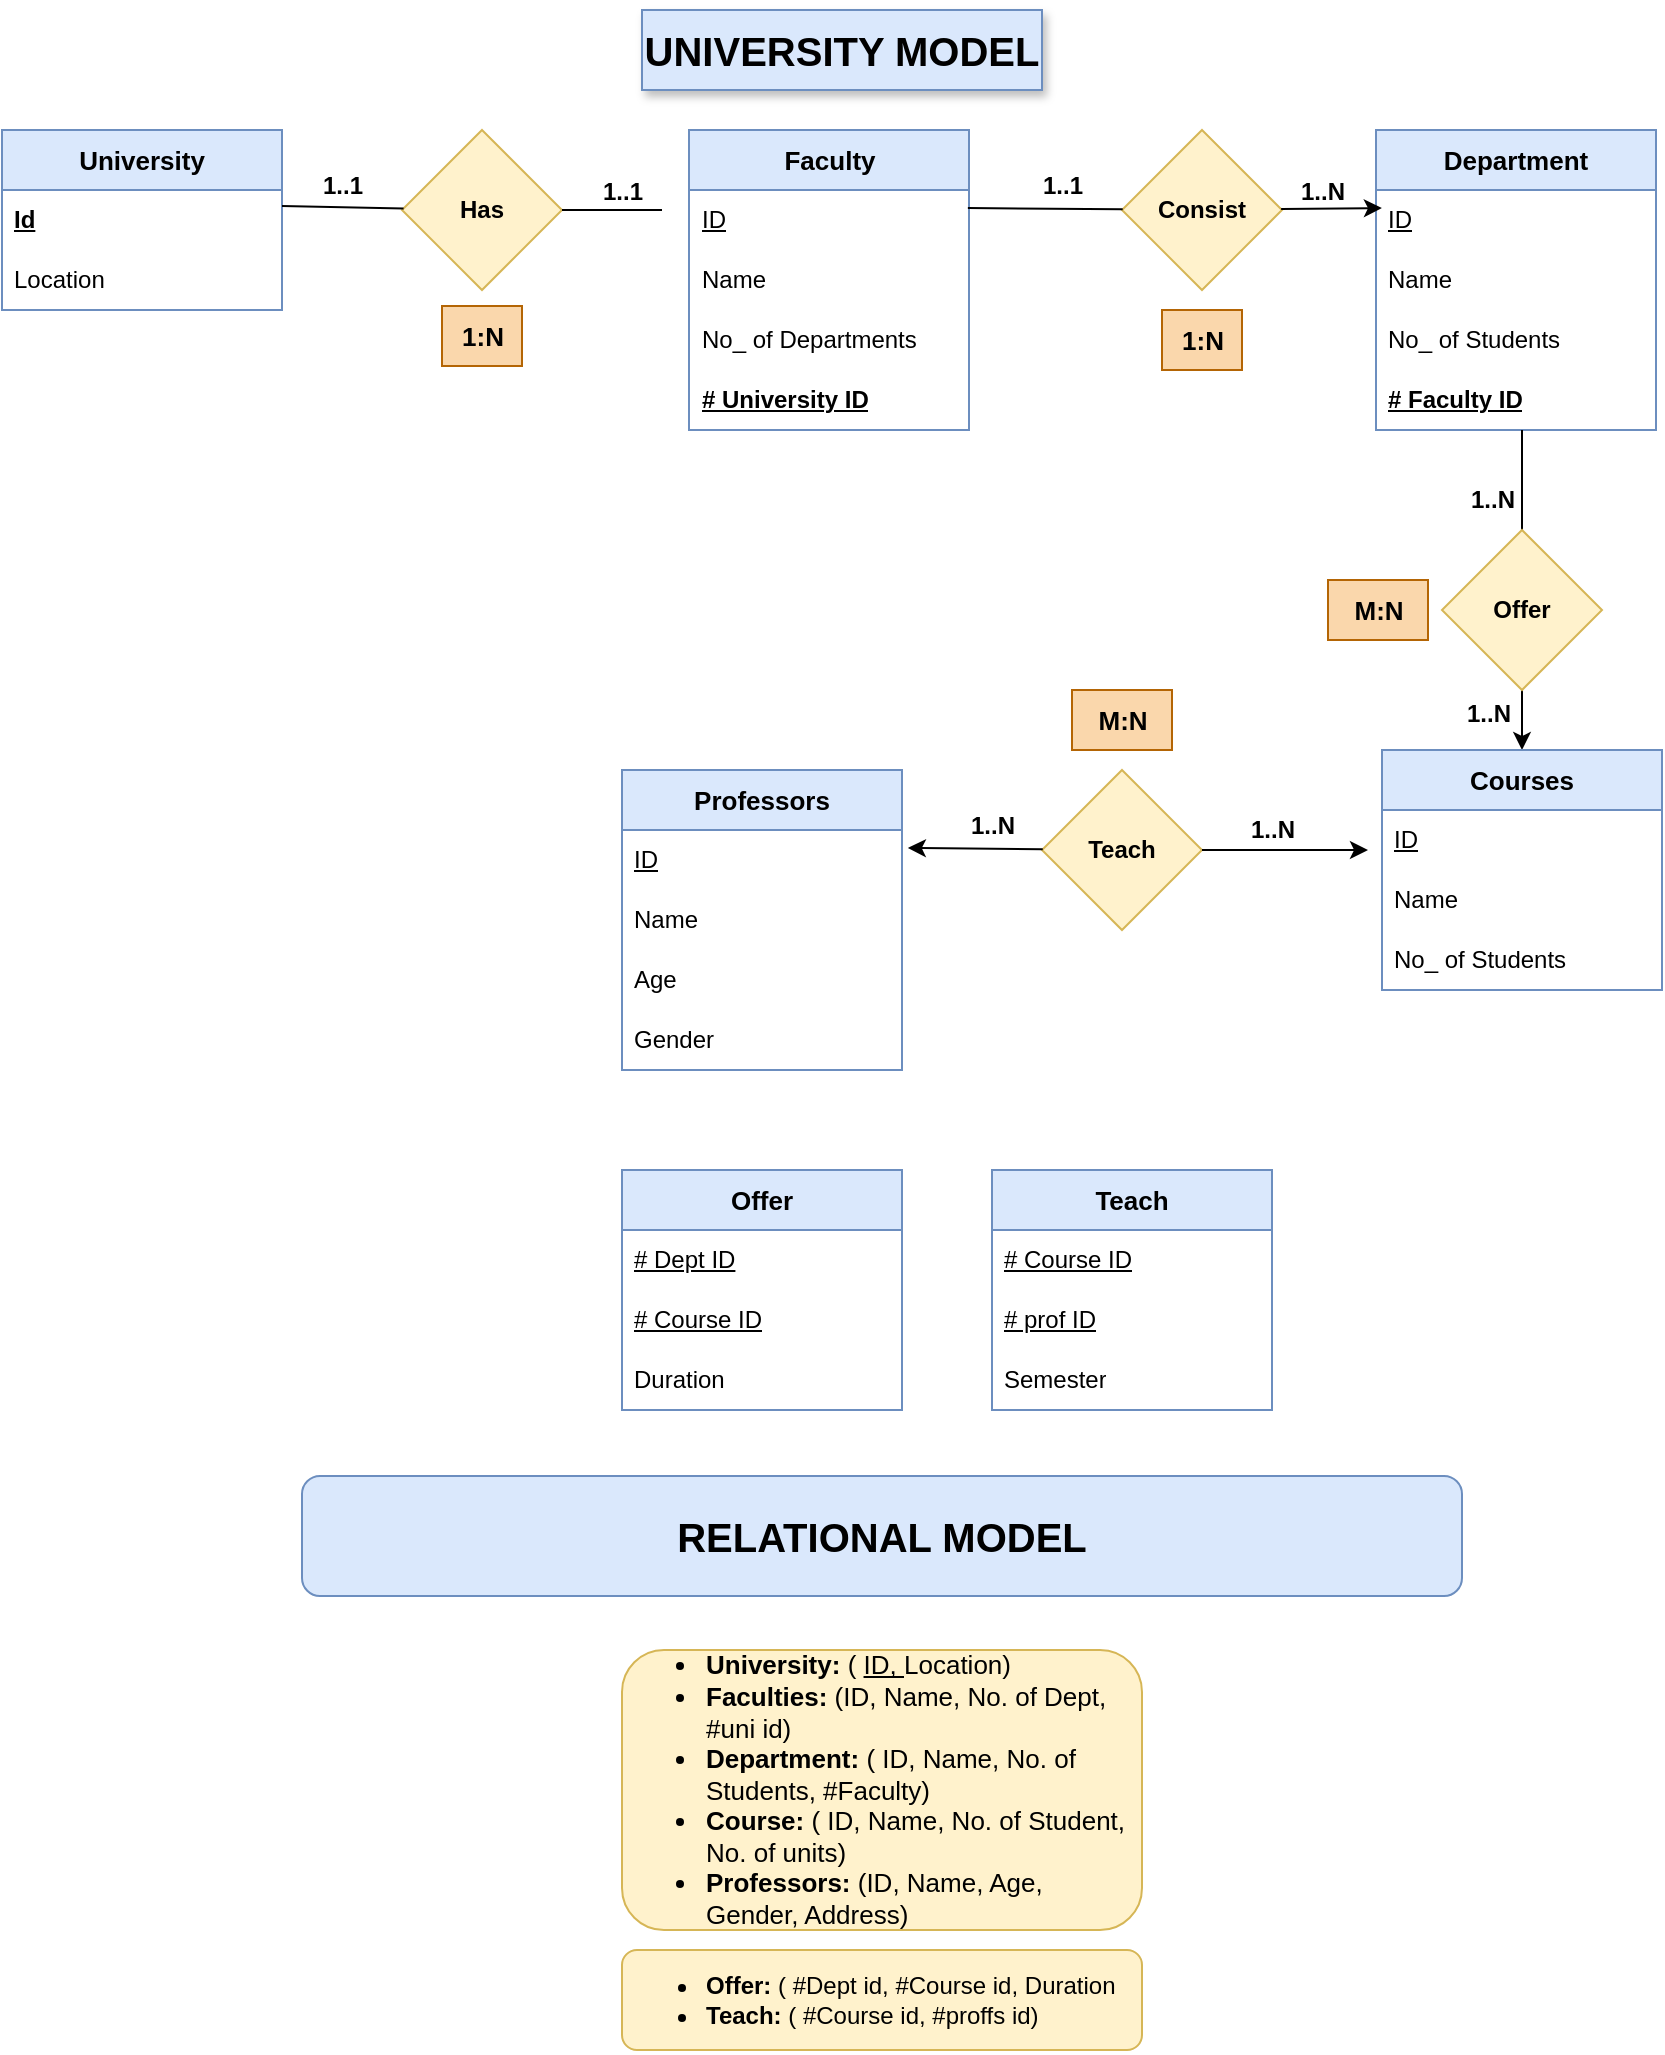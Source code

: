<mxfile version="24.8.0" pages="4">
  <diagram name="University Model" id="eX0zceZrLxuWLDBBL-6t">
    <mxGraphModel grid="1" page="1" gridSize="10" guides="1" tooltips="1" connect="1" arrows="1" fold="1" pageScale="1" pageWidth="827" pageHeight="1169" math="0" shadow="0">
      <root>
        <mxCell id="0" />
        <mxCell id="1" parent="0" />
        <mxCell id="uDQcgK1DA0D8Vs76xw0R-1" value="&lt;b style=&quot;font-size: 13px;&quot;&gt;University&lt;/b&gt;" style="swimlane;fontStyle=0;childLayout=stackLayout;horizontal=1;startSize=30;horizontalStack=0;resizeParent=1;resizeParentMax=0;resizeLast=0;collapsible=1;marginBottom=0;whiteSpace=wrap;html=1;fillColor=#dae8fc;strokeColor=#6c8ebf;fontSize=13;" vertex="1" parent="1">
          <mxGeometry y="40" width="140" height="90" as="geometry" />
        </mxCell>
        <mxCell id="uDQcgK1DA0D8Vs76xw0R-2" value="&lt;u&gt;&lt;b&gt;Id&lt;/b&gt;&lt;/u&gt;" style="text;strokeColor=none;fillColor=none;align=left;verticalAlign=middle;spacingLeft=4;spacingRight=4;overflow=hidden;points=[[0,0.5],[1,0.5]];portConstraint=eastwest;rotatable=0;whiteSpace=wrap;html=1;" vertex="1" parent="uDQcgK1DA0D8Vs76xw0R-1">
          <mxGeometry y="30" width="140" height="30" as="geometry" />
        </mxCell>
        <mxCell id="uDQcgK1DA0D8Vs76xw0R-3" value="Location" style="text;strokeColor=none;fillColor=none;align=left;verticalAlign=middle;spacingLeft=4;spacingRight=4;overflow=hidden;points=[[0,0.5],[1,0.5]];portConstraint=eastwest;rotatable=0;whiteSpace=wrap;html=1;" vertex="1" parent="uDQcgK1DA0D8Vs76xw0R-1">
          <mxGeometry y="60" width="140" height="30" as="geometry" />
        </mxCell>
        <mxCell id="uDQcgK1DA0D8Vs76xw0R-5" value="&lt;b style=&quot;font-size: 13px;&quot;&gt;Faculty&lt;/b&gt;" style="swimlane;fontStyle=0;childLayout=stackLayout;horizontal=1;startSize=30;horizontalStack=0;resizeParent=1;resizeParentMax=0;resizeLast=0;collapsible=1;marginBottom=0;whiteSpace=wrap;html=1;fillColor=#dae8fc;strokeColor=#6c8ebf;fontSize=13;" vertex="1" parent="1">
          <mxGeometry x="343.5" y="40" width="140" height="150" as="geometry" />
        </mxCell>
        <mxCell id="uDQcgK1DA0D8Vs76xw0R-6" value="&lt;u&gt;ID&lt;/u&gt;" style="text;strokeColor=none;fillColor=none;align=left;verticalAlign=middle;spacingLeft=4;spacingRight=4;overflow=hidden;points=[[0,0.5],[1,0.5]];portConstraint=eastwest;rotatable=0;whiteSpace=wrap;html=1;" vertex="1" parent="uDQcgK1DA0D8Vs76xw0R-5">
          <mxGeometry y="30" width="140" height="30" as="geometry" />
        </mxCell>
        <mxCell id="uDQcgK1DA0D8Vs76xw0R-7" value="Name" style="text;strokeColor=none;fillColor=none;align=left;verticalAlign=middle;spacingLeft=4;spacingRight=4;overflow=hidden;points=[[0,0.5],[1,0.5]];portConstraint=eastwest;rotatable=0;whiteSpace=wrap;html=1;" vertex="1" parent="uDQcgK1DA0D8Vs76xw0R-5">
          <mxGeometry y="60" width="140" height="30" as="geometry" />
        </mxCell>
        <mxCell id="uDQcgK1DA0D8Vs76xw0R-8" value="No_ of Departments" style="text;strokeColor=none;fillColor=none;align=left;verticalAlign=middle;spacingLeft=4;spacingRight=4;overflow=hidden;points=[[0,0.5],[1,0.5]];portConstraint=eastwest;rotatable=0;whiteSpace=wrap;html=1;" vertex="1" parent="uDQcgK1DA0D8Vs76xw0R-5">
          <mxGeometry y="90" width="140" height="30" as="geometry" />
        </mxCell>
        <mxCell id="uDQcgK1DA0D8Vs76xw0R-21" value="&lt;u&gt;&lt;b&gt;# University ID&lt;/b&gt;&lt;/u&gt;" style="text;strokeColor=none;fillColor=none;align=left;verticalAlign=middle;spacingLeft=4;spacingRight=4;overflow=hidden;points=[[0,0.5],[1,0.5]];portConstraint=eastwest;rotatable=0;whiteSpace=wrap;html=1;" vertex="1" parent="uDQcgK1DA0D8Vs76xw0R-5">
          <mxGeometry y="120" width="140" height="30" as="geometry" />
        </mxCell>
        <mxCell id="uDQcgK1DA0D8Vs76xw0R-10" value="&lt;b&gt;Has&lt;/b&gt;" style="rhombus;whiteSpace=wrap;html=1;fillColor=#fff2cc;strokeColor=#d6b656;" vertex="1" parent="1">
          <mxGeometry x="200" y="40" width="80" height="80" as="geometry" />
        </mxCell>
        <mxCell id="uDQcgK1DA0D8Vs76xw0R-12" style="rounded=0;orthogonalLoop=1;jettySize=auto;html=1;startArrow=none;startFill=0;entryX=1;entryY=0.267;entryDx=0;entryDy=0;endArrow=none;endFill=0;entryPerimeter=0;" edge="1" parent="1" source="uDQcgK1DA0D8Vs76xw0R-10" target="uDQcgK1DA0D8Vs76xw0R-2">
          <mxGeometry relative="1" as="geometry">
            <mxPoint x="150" y="80" as="targetPoint" />
          </mxGeometry>
        </mxCell>
        <mxCell id="uDQcgK1DA0D8Vs76xw0R-13" style="edgeStyle=orthogonalEdgeStyle;rounded=0;orthogonalLoop=1;jettySize=auto;html=1;endArrow=none;endFill=0;" edge="1" parent="1" source="uDQcgK1DA0D8Vs76xw0R-10">
          <mxGeometry relative="1" as="geometry">
            <mxPoint x="330" y="80" as="targetPoint" />
          </mxGeometry>
        </mxCell>
        <mxCell id="uDQcgK1DA0D8Vs76xw0R-14" value="&lt;b&gt;Consist&lt;/b&gt;" style="rhombus;whiteSpace=wrap;html=1;fillColor=#fff2cc;strokeColor=#d6b656;" vertex="1" parent="1">
          <mxGeometry x="560" y="40" width="80" height="80" as="geometry" />
        </mxCell>
        <mxCell id="uDQcgK1DA0D8Vs76xw0R-15" style="rounded=0;orthogonalLoop=1;jettySize=auto;html=1;entryX=0.996;entryY=0.3;entryDx=0;entryDy=0;entryPerimeter=0;endArrow=none;endFill=0;" edge="1" parent="1" source="uDQcgK1DA0D8Vs76xw0R-14" target="uDQcgK1DA0D8Vs76xw0R-6">
          <mxGeometry relative="1" as="geometry" />
        </mxCell>
        <mxCell id="uDQcgK1DA0D8Vs76xw0R-16" value="&lt;b style=&quot;font-size: 13px;&quot;&gt;Department&lt;/b&gt;" style="swimlane;fontStyle=0;childLayout=stackLayout;horizontal=1;startSize=30;horizontalStack=0;resizeParent=1;resizeParentMax=0;resizeLast=0;collapsible=1;marginBottom=0;whiteSpace=wrap;html=1;fillColor=#dae8fc;strokeColor=#6c8ebf;fontSize=13;" vertex="1" parent="1">
          <mxGeometry x="687" y="40" width="140" height="150" as="geometry" />
        </mxCell>
        <mxCell id="uDQcgK1DA0D8Vs76xw0R-17" value="&lt;u&gt;ID&lt;/u&gt;" style="text;strokeColor=none;fillColor=none;align=left;verticalAlign=middle;spacingLeft=4;spacingRight=4;overflow=hidden;points=[[0,0.5],[1,0.5]];portConstraint=eastwest;rotatable=0;whiteSpace=wrap;html=1;" vertex="1" parent="uDQcgK1DA0D8Vs76xw0R-16">
          <mxGeometry y="30" width="140" height="30" as="geometry" />
        </mxCell>
        <mxCell id="uDQcgK1DA0D8Vs76xw0R-18" value="Name" style="text;strokeColor=none;fillColor=none;align=left;verticalAlign=middle;spacingLeft=4;spacingRight=4;overflow=hidden;points=[[0,0.5],[1,0.5]];portConstraint=eastwest;rotatable=0;whiteSpace=wrap;html=1;" vertex="1" parent="uDQcgK1DA0D8Vs76xw0R-16">
          <mxGeometry y="60" width="140" height="30" as="geometry" />
        </mxCell>
        <mxCell id="uDQcgK1DA0D8Vs76xw0R-19" value="No_ of Students" style="text;strokeColor=none;fillColor=none;align=left;verticalAlign=middle;spacingLeft=4;spacingRight=4;overflow=hidden;points=[[0,0.5],[1,0.5]];portConstraint=eastwest;rotatable=0;whiteSpace=wrap;html=1;" vertex="1" parent="uDQcgK1DA0D8Vs76xw0R-16">
          <mxGeometry y="90" width="140" height="30" as="geometry" />
        </mxCell>
        <mxCell id="uDQcgK1DA0D8Vs76xw0R-37" value="&lt;b&gt;&lt;u&gt;# Faculty ID&lt;/u&gt;&lt;/b&gt;" style="text;strokeColor=none;fillColor=none;align=left;verticalAlign=middle;spacingLeft=4;spacingRight=4;overflow=hidden;points=[[0,0.5],[1,0.5]];portConstraint=eastwest;rotatable=0;whiteSpace=wrap;html=1;" vertex="1" parent="uDQcgK1DA0D8Vs76xw0R-16">
          <mxGeometry y="120" width="140" height="30" as="geometry" />
        </mxCell>
        <mxCell id="uDQcgK1DA0D8Vs76xw0R-20" style="rounded=0;orthogonalLoop=1;jettySize=auto;html=1;entryX=0.021;entryY=0.3;entryDx=0;entryDy=0;entryPerimeter=0;" edge="1" parent="1" source="uDQcgK1DA0D8Vs76xw0R-14" target="uDQcgK1DA0D8Vs76xw0R-17">
          <mxGeometry relative="1" as="geometry" />
        </mxCell>
        <mxCell id="uDQcgK1DA0D8Vs76xw0R-24" style="edgeStyle=orthogonalEdgeStyle;rounded=0;orthogonalLoop=1;jettySize=auto;html=1;endArrow=none;endFill=0;" edge="1" parent="1" source="uDQcgK1DA0D8Vs76xw0R-23">
          <mxGeometry relative="1" as="geometry">
            <mxPoint x="760" y="190" as="targetPoint" />
          </mxGeometry>
        </mxCell>
        <mxCell id="uDQcgK1DA0D8Vs76xw0R-29" style="edgeStyle=orthogonalEdgeStyle;rounded=0;orthogonalLoop=1;jettySize=auto;html=1;" edge="1" parent="1" source="uDQcgK1DA0D8Vs76xw0R-23" target="uDQcgK1DA0D8Vs76xw0R-25">
          <mxGeometry relative="1" as="geometry" />
        </mxCell>
        <mxCell id="uDQcgK1DA0D8Vs76xw0R-23" value="&lt;b&gt;Offer&lt;/b&gt;" style="rhombus;whiteSpace=wrap;html=1;fillColor=#fff2cc;strokeColor=#d6b656;" vertex="1" parent="1">
          <mxGeometry x="720" y="240" width="80" height="80" as="geometry" />
        </mxCell>
        <mxCell id="uDQcgK1DA0D8Vs76xw0R-25" value="&lt;b style=&quot;font-size: 13px;&quot;&gt;Courses&lt;/b&gt;" style="swimlane;fontStyle=0;childLayout=stackLayout;horizontal=1;startSize=30;horizontalStack=0;resizeParent=1;resizeParentMax=0;resizeLast=0;collapsible=1;marginBottom=0;whiteSpace=wrap;html=1;fillColor=#dae8fc;strokeColor=#6c8ebf;fontSize=13;" vertex="1" parent="1">
          <mxGeometry x="690" y="350" width="140" height="120" as="geometry" />
        </mxCell>
        <mxCell id="uDQcgK1DA0D8Vs76xw0R-26" value="&lt;u&gt;ID&lt;/u&gt;" style="text;strokeColor=none;fillColor=none;align=left;verticalAlign=middle;spacingLeft=4;spacingRight=4;overflow=hidden;points=[[0,0.5],[1,0.5]];portConstraint=eastwest;rotatable=0;whiteSpace=wrap;html=1;" vertex="1" parent="uDQcgK1DA0D8Vs76xw0R-25">
          <mxGeometry y="30" width="140" height="30" as="geometry" />
        </mxCell>
        <mxCell id="uDQcgK1DA0D8Vs76xw0R-27" value="Name" style="text;strokeColor=none;fillColor=none;align=left;verticalAlign=middle;spacingLeft=4;spacingRight=4;overflow=hidden;points=[[0,0.5],[1,0.5]];portConstraint=eastwest;rotatable=0;whiteSpace=wrap;html=1;" vertex="1" parent="uDQcgK1DA0D8Vs76xw0R-25">
          <mxGeometry y="60" width="140" height="30" as="geometry" />
        </mxCell>
        <mxCell id="uDQcgK1DA0D8Vs76xw0R-28" value="No_ of Students" style="text;strokeColor=none;fillColor=none;align=left;verticalAlign=middle;spacingLeft=4;spacingRight=4;overflow=hidden;points=[[0,0.5],[1,0.5]];portConstraint=eastwest;rotatable=0;whiteSpace=wrap;html=1;" vertex="1" parent="uDQcgK1DA0D8Vs76xw0R-25">
          <mxGeometry y="90" width="140" height="30" as="geometry" />
        </mxCell>
        <mxCell id="uDQcgK1DA0D8Vs76xw0R-30" value="&lt;b&gt;Teach&lt;/b&gt;" style="rhombus;whiteSpace=wrap;html=1;fillColor=#fff2cc;strokeColor=#d6b656;" vertex="1" parent="1">
          <mxGeometry x="520" y="360" width="80" height="80" as="geometry" />
        </mxCell>
        <mxCell id="uDQcgK1DA0D8Vs76xw0R-31" style="rounded=0;orthogonalLoop=1;jettySize=auto;html=1;entryX=-0.05;entryY=0.667;entryDx=0;entryDy=0;entryPerimeter=0;" edge="1" parent="1" source="uDQcgK1DA0D8Vs76xw0R-30" target="uDQcgK1DA0D8Vs76xw0R-26">
          <mxGeometry relative="1" as="geometry" />
        </mxCell>
        <mxCell id="uDQcgK1DA0D8Vs76xw0R-32" value="&lt;b style=&quot;font-size: 13px;&quot;&gt;Professors&lt;/b&gt;" style="swimlane;fontStyle=0;childLayout=stackLayout;horizontal=1;startSize=30;horizontalStack=0;resizeParent=1;resizeParentMax=0;resizeLast=0;collapsible=1;marginBottom=0;whiteSpace=wrap;html=1;fillColor=#dae8fc;strokeColor=#6c8ebf;fontSize=13;" vertex="1" parent="1">
          <mxGeometry x="310" y="360" width="140" height="150" as="geometry" />
        </mxCell>
        <mxCell id="uDQcgK1DA0D8Vs76xw0R-33" value="&lt;u&gt;ID&lt;/u&gt;" style="text;strokeColor=none;fillColor=none;align=left;verticalAlign=middle;spacingLeft=4;spacingRight=4;overflow=hidden;points=[[0,0.5],[1,0.5]];portConstraint=eastwest;rotatable=0;whiteSpace=wrap;html=1;" vertex="1" parent="uDQcgK1DA0D8Vs76xw0R-32">
          <mxGeometry y="30" width="140" height="30" as="geometry" />
        </mxCell>
        <mxCell id="uDQcgK1DA0D8Vs76xw0R-34" value="Name" style="text;strokeColor=none;fillColor=none;align=left;verticalAlign=middle;spacingLeft=4;spacingRight=4;overflow=hidden;points=[[0,0.5],[1,0.5]];portConstraint=eastwest;rotatable=0;whiteSpace=wrap;html=1;" vertex="1" parent="uDQcgK1DA0D8Vs76xw0R-32">
          <mxGeometry y="60" width="140" height="30" as="geometry" />
        </mxCell>
        <mxCell id="uDQcgK1DA0D8Vs76xw0R-35" value="Age" style="text;strokeColor=none;fillColor=none;align=left;verticalAlign=middle;spacingLeft=4;spacingRight=4;overflow=hidden;points=[[0,0.5],[1,0.5]];portConstraint=eastwest;rotatable=0;whiteSpace=wrap;html=1;" vertex="1" parent="uDQcgK1DA0D8Vs76xw0R-32">
          <mxGeometry y="90" width="140" height="30" as="geometry" />
        </mxCell>
        <mxCell id="uDQcgK1DA0D8Vs76xw0R-61" value="Gender" style="text;strokeColor=none;fillColor=none;align=left;verticalAlign=middle;spacingLeft=4;spacingRight=4;overflow=hidden;points=[[0,0.5],[1,0.5]];portConstraint=eastwest;rotatable=0;whiteSpace=wrap;html=1;" vertex="1" parent="uDQcgK1DA0D8Vs76xw0R-32">
          <mxGeometry y="120" width="140" height="30" as="geometry" />
        </mxCell>
        <mxCell id="uDQcgK1DA0D8Vs76xw0R-36" style="rounded=0;orthogonalLoop=1;jettySize=auto;html=1;entryX=1.021;entryY=0.3;entryDx=0;entryDy=0;entryPerimeter=0;" edge="1" parent="1" source="uDQcgK1DA0D8Vs76xw0R-30" target="uDQcgK1DA0D8Vs76xw0R-33">
          <mxGeometry relative="1" as="geometry" />
        </mxCell>
        <mxCell id="uDQcgK1DA0D8Vs76xw0R-39" value="&lt;b style=&quot;font-size: 20px;&quot;&gt;UNIVERSITY MODEL&lt;/b&gt;" style="whiteSpace=wrap;html=1;fillColor=#dae8fc;strokeColor=#6c8ebf;fontSize=20;shadow=1;" vertex="1" parent="1">
          <mxGeometry x="320" y="-20" width="200" height="40" as="geometry" />
        </mxCell>
        <mxCell id="uDQcgK1DA0D8Vs76xw0R-41" value="&lt;b&gt;&lt;font style=&quot;font-size: 12px;&quot;&gt;1..1&lt;/font&gt;&lt;/b&gt;" style="text;html=1;align=center;verticalAlign=middle;resizable=0;points=[];autosize=1;strokeColor=none;fillColor=none;" vertex="1" parent="1">
          <mxGeometry x="150" y="53" width="40" height="30" as="geometry" />
        </mxCell>
        <mxCell id="uDQcgK1DA0D8Vs76xw0R-42" value="&lt;b&gt;&lt;font style=&quot;font-size: 12px;&quot;&gt;1..1&lt;/font&gt;&lt;/b&gt;" style="text;html=1;align=center;verticalAlign=middle;resizable=0;points=[];autosize=1;strokeColor=none;fillColor=none;" vertex="1" parent="1">
          <mxGeometry x="510" y="53" width="40" height="30" as="geometry" />
        </mxCell>
        <mxCell id="uDQcgK1DA0D8Vs76xw0R-43" value="&lt;b&gt;&lt;font style=&quot;font-size: 12px;&quot;&gt;1..1&lt;/font&gt;&lt;/b&gt;" style="text;html=1;align=center;verticalAlign=middle;resizable=0;points=[];autosize=1;strokeColor=none;fillColor=none;" vertex="1" parent="1">
          <mxGeometry x="290" y="56" width="40" height="30" as="geometry" />
        </mxCell>
        <mxCell id="uDQcgK1DA0D8Vs76xw0R-47" value="&lt;b&gt;&lt;font style=&quot;font-size: 12px;&quot;&gt;1..N&lt;/font&gt;&lt;/b&gt;" style="text;html=1;align=center;verticalAlign=middle;resizable=0;points=[];autosize=1;strokeColor=none;fillColor=none;" vertex="1" parent="1">
          <mxGeometry x="635" y="56" width="50" height="30" as="geometry" />
        </mxCell>
        <mxCell id="uDQcgK1DA0D8Vs76xw0R-48" value="&lt;b&gt;&lt;font style=&quot;font-size: 12px;&quot;&gt;1..N&lt;/font&gt;&lt;/b&gt;" style="text;html=1;align=center;verticalAlign=middle;resizable=0;points=[];autosize=1;strokeColor=none;fillColor=none;" vertex="1" parent="1">
          <mxGeometry x="720" y="210" width="50" height="30" as="geometry" />
        </mxCell>
        <mxCell id="uDQcgK1DA0D8Vs76xw0R-49" value="&lt;b&gt;&lt;font style=&quot;font-size: 12px;&quot;&gt;1..N&lt;/font&gt;&lt;/b&gt;" style="text;html=1;align=center;verticalAlign=middle;resizable=0;points=[];autosize=1;strokeColor=none;fillColor=none;" vertex="1" parent="1">
          <mxGeometry x="718" y="317" width="50" height="30" as="geometry" />
        </mxCell>
        <mxCell id="uDQcgK1DA0D8Vs76xw0R-50" value="&lt;b&gt;&lt;font style=&quot;font-size: 12px;&quot;&gt;1..N&lt;/font&gt;&lt;/b&gt;" style="text;html=1;align=center;verticalAlign=middle;resizable=0;points=[];autosize=1;strokeColor=none;fillColor=none;" vertex="1" parent="1">
          <mxGeometry x="610" y="375" width="50" height="30" as="geometry" />
        </mxCell>
        <mxCell id="uDQcgK1DA0D8Vs76xw0R-51" value="&lt;b&gt;&lt;font style=&quot;font-size: 12px;&quot;&gt;1..N&lt;/font&gt;&lt;/b&gt;" style="text;html=1;align=center;verticalAlign=middle;resizable=0;points=[];autosize=1;strokeColor=none;fillColor=none;" vertex="1" parent="1">
          <mxGeometry x="470" y="373" width="50" height="30" as="geometry" />
        </mxCell>
        <mxCell id="uDQcgK1DA0D8Vs76xw0R-53" value="&lt;b style=&quot;font-size: 13px;&quot;&gt;1:N&lt;/b&gt;" style="text;html=1;align=center;verticalAlign=middle;resizable=0;points=[];autosize=1;strokeColor=#b46504;fillColor=#fad7ac;fontSize=13;" vertex="1" parent="1">
          <mxGeometry x="220" y="128" width="40" height="30" as="geometry" />
        </mxCell>
        <mxCell id="uDQcgK1DA0D8Vs76xw0R-54" value="&lt;b style=&quot;font-size: 13px;&quot;&gt;1:N&lt;/b&gt;" style="text;html=1;align=center;verticalAlign=middle;resizable=0;points=[];autosize=1;strokeColor=#b46504;fillColor=#fad7ac;fontSize=13;" vertex="1" parent="1">
          <mxGeometry x="580" y="130" width="40" height="30" as="geometry" />
        </mxCell>
        <mxCell id="uDQcgK1DA0D8Vs76xw0R-55" value="&lt;b style=&quot;font-size: 13px;&quot;&gt;M:N&lt;/b&gt;" style="text;html=1;align=center;verticalAlign=middle;resizable=0;points=[];autosize=1;strokeColor=#b46504;fillColor=#fad7ac;fontSize=13;" vertex="1" parent="1">
          <mxGeometry x="663" y="265" width="50" height="30" as="geometry" />
        </mxCell>
        <mxCell id="uDQcgK1DA0D8Vs76xw0R-56" value="&lt;b style=&quot;font-size: 13px;&quot;&gt;M:N&lt;/b&gt;" style="text;html=1;align=center;verticalAlign=middle;resizable=0;points=[];autosize=1;strokeColor=#b46504;fillColor=#fad7ac;fontSize=13;" vertex="1" parent="1">
          <mxGeometry x="535" y="320" width="50" height="30" as="geometry" />
        </mxCell>
        <mxCell id="erzgME8b0Ej_JTAX2QAH-1" value="" style="group;fontStyle=1;fontSize=13;" connectable="0" vertex="1" parent="1">
          <mxGeometry x="310" y="560" width="325" height="120" as="geometry" />
        </mxCell>
        <mxCell id="uDQcgK1DA0D8Vs76xw0R-62" value="&lt;b style=&quot;font-size: 13px;&quot;&gt;Offer&lt;/b&gt;" style="swimlane;fontStyle=0;childLayout=stackLayout;horizontal=1;startSize=30;horizontalStack=0;resizeParent=1;resizeParentMax=0;resizeLast=0;collapsible=1;marginBottom=0;whiteSpace=wrap;html=1;fillColor=#dae8fc;strokeColor=#6c8ebf;fontSize=13;" vertex="1" parent="erzgME8b0Ej_JTAX2QAH-1">
          <mxGeometry width="140" height="120" as="geometry" />
        </mxCell>
        <mxCell id="uDQcgK1DA0D8Vs76xw0R-63" value="&lt;u&gt;# Dept ID&lt;/u&gt;" style="text;strokeColor=none;fillColor=none;align=left;verticalAlign=middle;spacingLeft=4;spacingRight=4;overflow=hidden;points=[[0,0.5],[1,0.5]];portConstraint=eastwest;rotatable=0;whiteSpace=wrap;html=1;" vertex="1" parent="uDQcgK1DA0D8Vs76xw0R-62">
          <mxGeometry y="30" width="140" height="30" as="geometry" />
        </mxCell>
        <mxCell id="uDQcgK1DA0D8Vs76xw0R-64" value="&lt;u&gt;# Course ID&lt;/u&gt;" style="text;strokeColor=none;fillColor=none;align=left;verticalAlign=middle;spacingLeft=4;spacingRight=4;overflow=hidden;points=[[0,0.5],[1,0.5]];portConstraint=eastwest;rotatable=0;whiteSpace=wrap;html=1;" vertex="1" parent="uDQcgK1DA0D8Vs76xw0R-62">
          <mxGeometry y="60" width="140" height="30" as="geometry" />
        </mxCell>
        <mxCell id="uDQcgK1DA0D8Vs76xw0R-65" value="Duration" style="text;strokeColor=none;fillColor=none;align=left;verticalAlign=middle;spacingLeft=4;spacingRight=4;overflow=hidden;points=[[0,0.5],[1,0.5]];portConstraint=eastwest;rotatable=0;whiteSpace=wrap;html=1;" vertex="1" parent="uDQcgK1DA0D8Vs76xw0R-62">
          <mxGeometry y="90" width="140" height="30" as="geometry" />
        </mxCell>
        <mxCell id="uDQcgK1DA0D8Vs76xw0R-67" value="&lt;b style=&quot;font-size: 13px;&quot;&gt;Teach&lt;/b&gt;" style="swimlane;fontStyle=0;childLayout=stackLayout;horizontal=1;startSize=30;horizontalStack=0;resizeParent=1;resizeParentMax=0;resizeLast=0;collapsible=1;marginBottom=0;whiteSpace=wrap;html=1;fillColor=#dae8fc;strokeColor=#6c8ebf;fontSize=13;" vertex="1" parent="erzgME8b0Ej_JTAX2QAH-1">
          <mxGeometry x="185" width="140" height="120" as="geometry" />
        </mxCell>
        <mxCell id="uDQcgK1DA0D8Vs76xw0R-68" value="&lt;u&gt;# Course ID&lt;/u&gt;" style="text;strokeColor=none;fillColor=none;align=left;verticalAlign=middle;spacingLeft=4;spacingRight=4;overflow=hidden;points=[[0,0.5],[1,0.5]];portConstraint=eastwest;rotatable=0;whiteSpace=wrap;html=1;" vertex="1" parent="uDQcgK1DA0D8Vs76xw0R-67">
          <mxGeometry y="30" width="140" height="30" as="geometry" />
        </mxCell>
        <mxCell id="uDQcgK1DA0D8Vs76xw0R-69" value="&lt;u&gt;# prof ID&lt;/u&gt;" style="text;strokeColor=none;fillColor=none;align=left;verticalAlign=middle;spacingLeft=4;spacingRight=4;overflow=hidden;points=[[0,0.5],[1,0.5]];portConstraint=eastwest;rotatable=0;whiteSpace=wrap;html=1;" vertex="1" parent="uDQcgK1DA0D8Vs76xw0R-67">
          <mxGeometry y="60" width="140" height="30" as="geometry" />
        </mxCell>
        <mxCell id="uDQcgK1DA0D8Vs76xw0R-71" value="Semester" style="text;strokeColor=none;fillColor=none;align=left;verticalAlign=middle;spacingLeft=4;spacingRight=4;overflow=hidden;points=[[0,0.5],[1,0.5]];portConstraint=eastwest;rotatable=0;whiteSpace=wrap;html=1;" vertex="1" parent="uDQcgK1DA0D8Vs76xw0R-67">
          <mxGeometry y="90" width="140" height="30" as="geometry" />
        </mxCell>
        <mxCell id="erzgME8b0Ej_JTAX2QAH-3" value="" style="group" connectable="0" vertex="1" parent="1">
          <mxGeometry x="150" y="713" width="580" height="287" as="geometry" />
        </mxCell>
        <mxCell id="x4iyweBawpFHUopxShsH-2" value="&lt;b&gt;&lt;font style=&quot;font-size: 20px;&quot;&gt;RELATIONAL MODEL&lt;/font&gt;&lt;/b&gt;" style="rounded=1;whiteSpace=wrap;html=1;fillColor=#dae8fc;strokeColor=#6c8ebf;" vertex="1" parent="erzgME8b0Ej_JTAX2QAH-3">
          <mxGeometry width="580" height="60" as="geometry" />
        </mxCell>
        <mxCell id="erzgME8b0Ej_JTAX2QAH-2" value="" style="group" connectable="0" vertex="1" parent="erzgME8b0Ej_JTAX2QAH-3">
          <mxGeometry x="160" y="87" width="260" height="200" as="geometry" />
        </mxCell>
        <mxCell id="x4iyweBawpFHUopxShsH-4" value="&lt;ul style=&quot;font-size: 13px;&quot;&gt;&lt;li&gt;&lt;b&gt;University:&lt;/b&gt; ( &lt;u&gt;ID, &lt;/u&gt;Location)&lt;/li&gt;&lt;li&gt;&lt;b&gt;Faculties:&lt;/b&gt; (ID, Name, No. of Dept, #uni id)&lt;/li&gt;&lt;li&gt;&lt;b&gt;Department:&lt;/b&gt; ( ID, Name, No. of Students, #Faculty)&lt;/li&gt;&lt;li&gt;&lt;b&gt;Course:&lt;/b&gt; ( ID, Name, No. of Student, No. of units)&lt;/li&gt;&lt;li&gt;&lt;b&gt;Professors:&lt;/b&gt; (ID, Name, Age, Gender, Address)&lt;/li&gt;&lt;/ul&gt;" style="rounded=1;whiteSpace=wrap;html=1;align=left;fillColor=#fff2cc;strokeColor=#d6b656;" vertex="1" parent="erzgME8b0Ej_JTAX2QAH-2">
          <mxGeometry width="260" height="140" as="geometry" />
        </mxCell>
        <mxCell id="x4iyweBawpFHUopxShsH-5" value="&lt;ul&gt;&lt;li&gt;&lt;b&gt;Offer:&lt;/b&gt; ( #Dept id, #Course id, Duration&lt;/li&gt;&lt;li&gt;&lt;b&gt;Teach:&lt;/b&gt; ( #Course id, #proffs id)&lt;/li&gt;&lt;/ul&gt;" style="rounded=1;whiteSpace=wrap;html=1;align=left;fillColor=#fff2cc;strokeColor=#d6b656;" vertex="1" parent="erzgME8b0Ej_JTAX2QAH-2">
          <mxGeometry y="150" width="260" height="50" as="geometry" />
        </mxCell>
      </root>
    </mxGraphModel>
  </diagram>
  <diagram id="1SCuTq5VpnJH4L8qtuGw" name="Production company">
    <mxGraphModel grid="1" page="1" gridSize="10" guides="1" tooltips="1" connect="1" arrows="1" fold="1" pageScale="1" pageWidth="827" pageHeight="1169" math="0" shadow="0">
      <root>
        <mxCell id="0" />
        <mxCell id="1" parent="0" />
        <mxCell id="3VOc-Fr2YUkCCzhBpwxx-1" value="&lt;font style=&quot;font-size: 20px;&quot;&gt;PRODUCTION COMPANY&lt;/font&gt;" style="rounded=1;whiteSpace=wrap;html=1;fillColor=#60a917;strokeColor=#000000;fontColor=#ffffff;shadow=1;" vertex="1" parent="1">
          <mxGeometry x="170" y="-10" width="460" height="60" as="geometry" />
        </mxCell>
        <mxCell id="hz50JfNozllLvcKu-hlT-1" value="&lt;b style=&quot;font-size: 13px;&quot;&gt;Production Company&lt;/b&gt;" style="swimlane;fontStyle=0;childLayout=stackLayout;horizontal=1;startSize=30;horizontalStack=0;resizeParent=1;resizeParentMax=0;resizeLast=0;collapsible=1;marginBottom=0;whiteSpace=wrap;html=1;fillColor=#6d8764;strokeColor=#3A5431;fontColor=#ffffff;fontSize=13;" vertex="1" parent="1">
          <mxGeometry x="120" y="80" width="140" height="90" as="geometry" />
        </mxCell>
        <mxCell id="hz50JfNozllLvcKu-hlT-2" value="&lt;u&gt;Company ID&lt;/u&gt;" style="text;strokeColor=none;fillColor=none;align=left;verticalAlign=middle;spacingLeft=4;spacingRight=4;overflow=hidden;points=[[0,0.5],[1,0.5]];portConstraint=eastwest;rotatable=0;whiteSpace=wrap;html=1;" vertex="1" parent="hz50JfNozllLvcKu-hlT-1">
          <mxGeometry y="30" width="140" height="30" as="geometry" />
        </mxCell>
        <mxCell id="hz50JfNozllLvcKu-hlT-3" value="Location" style="text;strokeColor=none;fillColor=none;align=left;verticalAlign=middle;spacingLeft=4;spacingRight=4;overflow=hidden;points=[[0,0.5],[1,0.5]];portConstraint=eastwest;rotatable=0;whiteSpace=wrap;html=1;" vertex="1" parent="hz50JfNozllLvcKu-hlT-1">
          <mxGeometry y="60" width="140" height="30" as="geometry" />
        </mxCell>
        <mxCell id="hz50JfNozllLvcKu-hlT-5" value="&lt;b style=&quot;font-size: 13px;&quot;&gt;Managers&lt;/b&gt;" style="swimlane;fontStyle=0;childLayout=stackLayout;horizontal=1;startSize=30;horizontalStack=0;resizeParent=1;resizeParentMax=0;resizeLast=0;collapsible=1;marginBottom=0;whiteSpace=wrap;html=1;fillColor=#6d8764;fontColor=#ffffff;strokeColor=#3A5431;fontSize=13;" vertex="1" parent="1">
          <mxGeometry x="510" y="80" width="140" height="180" as="geometry" />
        </mxCell>
        <mxCell id="hz50JfNozllLvcKu-hlT-6" value="&lt;u&gt;Company ID&lt;/u&gt;" style="text;strokeColor=none;fillColor=none;align=left;verticalAlign=middle;spacingLeft=4;spacingRight=4;overflow=hidden;points=[[0,0.5],[1,0.5]];portConstraint=eastwest;rotatable=0;whiteSpace=wrap;html=1;" vertex="1" parent="hz50JfNozllLvcKu-hlT-5">
          <mxGeometry y="30" width="140" height="30" as="geometry" />
        </mxCell>
        <mxCell id="hz50JfNozllLvcKu-hlT-7" value="Managers ID" style="text;strokeColor=none;fillColor=none;align=left;verticalAlign=middle;spacingLeft=4;spacingRight=4;overflow=hidden;points=[[0,0.5],[1,0.5]];portConstraint=eastwest;rotatable=0;whiteSpace=wrap;html=1;" vertex="1" parent="hz50JfNozllLvcKu-hlT-5">
          <mxGeometry y="60" width="140" height="30" as="geometry" />
        </mxCell>
        <mxCell id="hz50JfNozllLvcKu-hlT-8" value="Name" style="text;strokeColor=none;fillColor=none;align=left;verticalAlign=middle;spacingLeft=4;spacingRight=4;overflow=hidden;points=[[0,0.5],[1,0.5]];portConstraint=eastwest;rotatable=0;whiteSpace=wrap;html=1;" vertex="1" parent="hz50JfNozllLvcKu-hlT-5">
          <mxGeometry y="90" width="140" height="30" as="geometry" />
        </mxCell>
        <mxCell id="hz50JfNozllLvcKu-hlT-9" value="Age" style="text;strokeColor=none;fillColor=none;align=left;verticalAlign=middle;spacingLeft=4;spacingRight=4;overflow=hidden;points=[[0,0.5],[1,0.5]];portConstraint=eastwest;rotatable=0;whiteSpace=wrap;html=1;" vertex="1" parent="hz50JfNozllLvcKu-hlT-5">
          <mxGeometry y="120" width="140" height="30" as="geometry" />
        </mxCell>
        <mxCell id="hz50JfNozllLvcKu-hlT-10" value="Gender" style="text;strokeColor=none;fillColor=none;align=left;verticalAlign=middle;spacingLeft=4;spacingRight=4;overflow=hidden;points=[[0,0.5],[1,0.5]];portConstraint=eastwest;rotatable=0;whiteSpace=wrap;html=1;" vertex="1" parent="hz50JfNozllLvcKu-hlT-5">
          <mxGeometry y="150" width="140" height="30" as="geometry" />
        </mxCell>
        <mxCell id="hz50JfNozllLvcKu-hlT-12" style="rounded=0;orthogonalLoop=1;jettySize=auto;html=1;entryX=1.007;entryY=0.3;entryDx=0;entryDy=0;entryPerimeter=0;endArrow=none;endFill=0;" edge="1" parent="1" source="hz50JfNozllLvcKu-hlT-11" target="hz50JfNozllLvcKu-hlT-2">
          <mxGeometry relative="1" as="geometry">
            <mxPoint x="270" y="120" as="targetPoint" />
          </mxGeometry>
        </mxCell>
        <mxCell id="hz50JfNozllLvcKu-hlT-11" value="&lt;b&gt;Employee&lt;/b&gt;" style="rhombus;whiteSpace=wrap;html=1;fillColor=#e3c800;fontColor=#000000;strokeColor=#B09500;" vertex="1" parent="1">
          <mxGeometry x="340" y="80" width="80" height="80" as="geometry" />
        </mxCell>
        <mxCell id="hz50JfNozllLvcKu-hlT-13" style="rounded=0;orthogonalLoop=1;jettySize=auto;html=1;entryX=-0.029;entryY=0.267;entryDx=0;entryDy=0;entryPerimeter=0;endArrow=none;endFill=0;" edge="1" parent="1" source="hz50JfNozllLvcKu-hlT-11" target="hz50JfNozllLvcKu-hlT-6">
          <mxGeometry relative="1" as="geometry" />
        </mxCell>
        <mxCell id="hz50JfNozllLvcKu-hlT-21" style="edgeStyle=orthogonalEdgeStyle;rounded=0;orthogonalLoop=1;jettySize=auto;html=1;entryX=0.5;entryY=0;entryDx=0;entryDy=0;endArrow=none;endFill=0;" edge="1" parent="1" source="hz50JfNozllLvcKu-hlT-14" target="hz50JfNozllLvcKu-hlT-17">
          <mxGeometry relative="1" as="geometry" />
        </mxCell>
        <mxCell id="hz50JfNozllLvcKu-hlT-14" value="&lt;b&gt;Head&lt;/b&gt;" style="rhombus;whiteSpace=wrap;html=1;fillColor=#e3c800;fontColor=#000000;strokeColor=#B09500;" vertex="1" parent="1">
          <mxGeometry x="540" y="310" width="80" height="80" as="geometry" />
        </mxCell>
        <mxCell id="hz50JfNozllLvcKu-hlT-15" style="edgeStyle=orthogonalEdgeStyle;rounded=0;orthogonalLoop=1;jettySize=auto;html=1;entryX=0.5;entryY=0.967;entryDx=0;entryDy=0;entryPerimeter=0;endArrow=none;endFill=0;" edge="1" parent="1" source="hz50JfNozllLvcKu-hlT-14" target="hz50JfNozllLvcKu-hlT-10">
          <mxGeometry relative="1" as="geometry" />
        </mxCell>
        <mxCell id="hz50JfNozllLvcKu-hlT-17" value="&lt;span style=&quot;font-size: 13px;&quot;&gt;Department&lt;/span&gt;" style="swimlane;fontStyle=1;childLayout=stackLayout;horizontal=1;startSize=30;horizontalStack=0;resizeParent=1;resizeParentMax=0;resizeLast=0;collapsible=1;marginBottom=0;whiteSpace=wrap;html=1;fillColor=#6d8764;fontColor=#ffffff;strokeColor=#3A5431;fontSize=13;" vertex="1" parent="1">
          <mxGeometry x="510" y="440" width="140" height="120" as="geometry" />
        </mxCell>
        <mxCell id="hz50JfNozllLvcKu-hlT-18" value="&lt;u&gt;Department&#39;s ID&lt;/u&gt;" style="text;strokeColor=none;fillColor=none;align=left;verticalAlign=middle;spacingLeft=4;spacingRight=4;overflow=hidden;points=[[0,0.5],[1,0.5]];portConstraint=eastwest;rotatable=0;whiteSpace=wrap;html=1;" vertex="1" parent="hz50JfNozllLvcKu-hlT-17">
          <mxGeometry y="30" width="140" height="30" as="geometry" />
        </mxCell>
        <mxCell id="hz50JfNozllLvcKu-hlT-19" value="Name" style="text;strokeColor=none;fillColor=none;align=left;verticalAlign=middle;spacingLeft=4;spacingRight=4;overflow=hidden;points=[[0,0.5],[1,0.5]];portConstraint=eastwest;rotatable=0;whiteSpace=wrap;html=1;" vertex="1" parent="hz50JfNozllLvcKu-hlT-17">
          <mxGeometry y="60" width="140" height="30" as="geometry" />
        </mxCell>
        <mxCell id="hz50JfNozllLvcKu-hlT-20" value="No. of employees" style="text;strokeColor=none;fillColor=none;align=left;verticalAlign=middle;spacingLeft=4;spacingRight=4;overflow=hidden;points=[[0,0.5],[1,0.5]];portConstraint=eastwest;rotatable=0;whiteSpace=wrap;html=1;" vertex="1" parent="hz50JfNozllLvcKu-hlT-17">
          <mxGeometry y="90" width="140" height="30" as="geometry" />
        </mxCell>
        <mxCell id="hz50JfNozllLvcKu-hlT-22" value="&lt;b&gt;Work&lt;/b&gt;" style="rhombus;whiteSpace=wrap;html=1;fillColor=#e3c800;fontColor=#000000;strokeColor=#B09500;" vertex="1" parent="1">
          <mxGeometry x="340" y="460" width="80" height="80" as="geometry" />
        </mxCell>
        <mxCell id="hz50JfNozllLvcKu-hlT-23" style="rounded=0;orthogonalLoop=1;jettySize=auto;html=1;entryX=0.007;entryY=0.033;entryDx=0;entryDy=0;entryPerimeter=0;endArrow=none;endFill=0;" edge="1" parent="1" source="hz50JfNozllLvcKu-hlT-22" target="hz50JfNozllLvcKu-hlT-19">
          <mxGeometry relative="1" as="geometry" />
        </mxCell>
        <mxCell id="hz50JfNozllLvcKu-hlT-24" value="&lt;span style=&quot;font-size: 13px;&quot;&gt;Employees&lt;/span&gt;" style="swimlane;fontStyle=1;childLayout=stackLayout;horizontal=1;startSize=30;horizontalStack=0;resizeParent=1;resizeParentMax=0;resizeLast=0;collapsible=1;marginBottom=0;whiteSpace=wrap;html=1;fillColor=#6d8764;fontColor=#ffffff;strokeColor=#3A5431;fontSize=13;" vertex="1" parent="1">
          <mxGeometry x="120" y="440" width="140" height="180" as="geometry" />
        </mxCell>
        <mxCell id="hz50JfNozllLvcKu-hlT-25" value="&lt;u&gt;Employee&#39;s ID&lt;/u&gt;" style="text;strokeColor=none;fillColor=none;align=left;verticalAlign=middle;spacingLeft=4;spacingRight=4;overflow=hidden;points=[[0,0.5],[1,0.5]];portConstraint=eastwest;rotatable=0;whiteSpace=wrap;html=1;" vertex="1" parent="hz50JfNozllLvcKu-hlT-24">
          <mxGeometry y="30" width="140" height="30" as="geometry" />
        </mxCell>
        <mxCell id="hz50JfNozllLvcKu-hlT-26" value="Name" style="text;strokeColor=none;fillColor=none;align=left;verticalAlign=middle;spacingLeft=4;spacingRight=4;overflow=hidden;points=[[0,0.5],[1,0.5]];portConstraint=eastwest;rotatable=0;whiteSpace=wrap;html=1;" vertex="1" parent="hz50JfNozllLvcKu-hlT-24">
          <mxGeometry y="60" width="140" height="30" as="geometry" />
        </mxCell>
        <mxCell id="hz50JfNozllLvcKu-hlT-27" value="Age" style="text;strokeColor=none;fillColor=none;align=left;verticalAlign=middle;spacingLeft=4;spacingRight=4;overflow=hidden;points=[[0,0.5],[1,0.5]];portConstraint=eastwest;rotatable=0;whiteSpace=wrap;html=1;" vertex="1" parent="hz50JfNozllLvcKu-hlT-24">
          <mxGeometry y="90" width="140" height="30" as="geometry" />
        </mxCell>
        <mxCell id="hz50JfNozllLvcKu-hlT-29" value="Phone Number" style="text;strokeColor=none;fillColor=none;align=left;verticalAlign=middle;spacingLeft=4;spacingRight=4;overflow=hidden;points=[[0,0.5],[1,0.5]];portConstraint=eastwest;rotatable=0;whiteSpace=wrap;html=1;" vertex="1" parent="hz50JfNozllLvcKu-hlT-24">
          <mxGeometry y="120" width="140" height="30" as="geometry" />
        </mxCell>
        <mxCell id="hz50JfNozllLvcKu-hlT-30" value="Email Addy" style="text;strokeColor=none;fillColor=none;align=left;verticalAlign=middle;spacingLeft=4;spacingRight=4;overflow=hidden;points=[[0,0.5],[1,0.5]];portConstraint=eastwest;rotatable=0;whiteSpace=wrap;html=1;" vertex="1" parent="hz50JfNozllLvcKu-hlT-24">
          <mxGeometry y="150" width="140" height="30" as="geometry" />
        </mxCell>
        <mxCell id="hz50JfNozllLvcKu-hlT-28" style="rounded=0;orthogonalLoop=1;jettySize=auto;html=1;entryX=1;entryY=1.033;entryDx=0;entryDy=0;entryPerimeter=0;endArrow=none;endFill=0;" edge="1" parent="1" source="hz50JfNozllLvcKu-hlT-22" target="hz50JfNozllLvcKu-hlT-25">
          <mxGeometry relative="1" as="geometry" />
        </mxCell>
        <mxCell id="hz50JfNozllLvcKu-hlT-31" value="&lt;b&gt;&lt;font style=&quot;font-size: 14px;&quot;&gt;1..N&lt;/font&gt;&lt;/b&gt;" style="text;html=1;align=center;verticalAlign=middle;resizable=0;points=[];autosize=1;strokeColor=none;fillColor=none;" vertex="1" parent="1">
          <mxGeometry x="275" y="475" width="50" height="30" as="geometry" />
        </mxCell>
        <mxCell id="hz50JfNozllLvcKu-hlT-32" value="&lt;b&gt;&lt;font style=&quot;font-size: 14px;&quot;&gt;1..N&lt;/font&gt;&lt;/b&gt;" style="text;html=1;align=center;verticalAlign=middle;resizable=0;points=[];autosize=1;strokeColor=none;fillColor=none;" vertex="1" parent="1">
          <mxGeometry x="448" y="475" width="50" height="30" as="geometry" />
        </mxCell>
        <mxCell id="hz50JfNozllLvcKu-hlT-33" value="&lt;b&gt;&lt;font style=&quot;font-size: 14px;&quot;&gt;1..1&lt;/font&gt;&lt;/b&gt;" style="text;html=1;align=center;verticalAlign=middle;resizable=0;points=[];autosize=1;strokeColor=none;fillColor=none;" vertex="1" parent="1">
          <mxGeometry x="539" y="391" width="50" height="30" as="geometry" />
        </mxCell>
        <mxCell id="hz50JfNozllLvcKu-hlT-34" value="&lt;b&gt;&lt;font style=&quot;font-size: 14px;&quot;&gt;1..1&lt;/font&gt;&lt;/b&gt;" style="text;html=1;align=center;verticalAlign=middle;resizable=0;points=[];autosize=1;strokeColor=none;fillColor=none;" vertex="1" parent="1">
          <mxGeometry x="537" y="280" width="50" height="30" as="geometry" />
        </mxCell>
        <mxCell id="hz50JfNozllLvcKu-hlT-35" value="&lt;b&gt;&lt;font style=&quot;font-size: 14px;&quot;&gt;1..N&lt;/font&gt;&lt;/b&gt;" style="text;html=1;align=center;verticalAlign=middle;resizable=0;points=[];autosize=1;strokeColor=none;fillColor=none;" vertex="1" parent="1">
          <mxGeometry x="429" y="115" width="50" height="30" as="geometry" />
        </mxCell>
        <mxCell id="hz50JfNozllLvcKu-hlT-37" value="&lt;b&gt;&lt;font style=&quot;font-size: 14px;&quot;&gt;1..1&lt;/font&gt;&lt;/b&gt;" style="text;html=1;align=center;verticalAlign=middle;resizable=0;points=[];autosize=1;strokeColor=none;fillColor=none;" vertex="1" parent="1">
          <mxGeometry x="275" y="113" width="50" height="30" as="geometry" />
        </mxCell>
        <mxCell id="eEQM1D1_QA57cQSnsqq8-1" value="&lt;b&gt;&lt;font style=&quot;font-size: 14px;&quot;&gt;1:N&lt;/font&gt;&lt;/b&gt;" style="text;html=1;align=center;verticalAlign=middle;resizable=0;points=[];autosize=1;strokeColor=#3A5431;fillColor=#6d8764;fontColor=#ffffff;" vertex="1" parent="1">
          <mxGeometry x="355" y="170" width="50" height="30" as="geometry" />
        </mxCell>
        <mxCell id="eEQM1D1_QA57cQSnsqq8-2" value="&lt;b&gt;&lt;font style=&quot;font-size: 14px;&quot;&gt;M:N&lt;/font&gt;&lt;/b&gt;" style="text;html=1;align=center;verticalAlign=middle;resizable=0;points=[];autosize=1;strokeColor=#3A5431;fillColor=#6d8764;fontColor=#ffffff;" vertex="1" parent="1">
          <mxGeometry x="355" y="420" width="50" height="30" as="geometry" />
        </mxCell>
        <mxCell id="eEQM1D1_QA57cQSnsqq8-3" value="&lt;b&gt;&lt;font style=&quot;font-size: 14px;&quot;&gt;1:1&lt;/font&gt;&lt;/b&gt;" style="text;html=1;align=center;verticalAlign=middle;resizable=0;points=[];autosize=1;strokeColor=#3A5431;fillColor=#6d8764;fontColor=#ffffff;" vertex="1" parent="1">
          <mxGeometry x="490" y="335" width="40" height="30" as="geometry" />
        </mxCell>
        <mxCell id="eEQM1D1_QA57cQSnsqq8-4" value="&lt;span style=&quot;font-size: 13px;&quot;&gt;Work&lt;/span&gt;" style="swimlane;fontStyle=1;childLayout=stackLayout;horizontal=1;startSize=30;horizontalStack=0;resizeParent=1;resizeParentMax=0;resizeLast=0;collapsible=1;marginBottom=0;whiteSpace=wrap;html=1;fillColor=#6d8764;fontColor=#ffffff;strokeColor=#3A5431;fontSize=13;" vertex="1" parent="1">
          <mxGeometry x="120" y="670" width="140" height="150" as="geometry" />
        </mxCell>
        <mxCell id="eEQM1D1_QA57cQSnsqq8-5" value="# Dept ID" style="text;strokeColor=none;fillColor=none;align=left;verticalAlign=middle;spacingLeft=4;spacingRight=4;overflow=hidden;points=[[0,0.5],[1,0.5]];portConstraint=eastwest;rotatable=0;whiteSpace=wrap;html=1;" vertex="1" parent="eEQM1D1_QA57cQSnsqq8-4">
          <mxGeometry y="30" width="140" height="30" as="geometry" />
        </mxCell>
        <mxCell id="eEQM1D1_QA57cQSnsqq8-6" value="# Manager&#39;s&amp;nbsp; ID" style="text;strokeColor=none;fillColor=none;align=left;verticalAlign=middle;spacingLeft=4;spacingRight=4;overflow=hidden;points=[[0,0.5],[1,0.5]];portConstraint=eastwest;rotatable=0;whiteSpace=wrap;html=1;" vertex="1" parent="eEQM1D1_QA57cQSnsqq8-4">
          <mxGeometry y="60" width="140" height="30" as="geometry" />
        </mxCell>
        <mxCell id="eEQM1D1_QA57cQSnsqq8-7" value="Employee ID" style="text;strokeColor=none;fillColor=none;align=left;verticalAlign=middle;spacingLeft=4;spacingRight=4;overflow=hidden;points=[[0,0.5],[1,0.5]];portConstraint=eastwest;rotatable=0;whiteSpace=wrap;html=1;" vertex="1" parent="eEQM1D1_QA57cQSnsqq8-4">
          <mxGeometry y="90" width="140" height="30" as="geometry" />
        </mxCell>
        <mxCell id="eEQM1D1_QA57cQSnsqq8-8" value="Phone Number" style="text;strokeColor=none;fillColor=none;align=left;verticalAlign=middle;spacingLeft=4;spacingRight=4;overflow=hidden;points=[[0,0.5],[1,0.5]];portConstraint=eastwest;rotatable=0;whiteSpace=wrap;html=1;" vertex="1" parent="eEQM1D1_QA57cQSnsqq8-4">
          <mxGeometry y="120" width="140" height="30" as="geometry" />
        </mxCell>
        <mxCell id="Jc9E4baFHmGHEOf_soaL-3" value="" style="group" connectable="0" vertex="1" parent="1">
          <mxGeometry x="168" y="-219" width="460" height="152" as="geometry" />
        </mxCell>
        <mxCell id="Jc9E4baFHmGHEOf_soaL-2" value="" style="rounded=1;whiteSpace=wrap;html=1;fillColor=#e3c800;strokeColor=#B09500;fontColor=#000000;" vertex="1" parent="Jc9E4baFHmGHEOf_soaL-3">
          <mxGeometry width="460" height="141.867" as="geometry" />
        </mxCell>
        <mxCell id="Jc9E4baFHmGHEOf_soaL-1" value="&lt;h1 style=&quot;margin-top: 0px; font-size: 14px;&quot;&gt;&lt;u&gt;A Production Company&lt;/u&gt;&lt;/h1&gt;&lt;p style=&quot;font-size: 14px;&quot;&gt;A production company employs many managers, all the managers head one department. Each department has many employees and one employee can work for many departments. Draw an ERD diagram for this company.&amp;nbsp;&lt;/p&gt;" style="text;html=1;whiteSpace=wrap;overflow=hidden;rounded=0;fontSize=14;" vertex="1" parent="Jc9E4baFHmGHEOf_soaL-3">
          <mxGeometry x="36.316" width="363.158" height="152" as="geometry" />
        </mxCell>
        <mxCell id="t4CTwYNfzFTVjm_Awqqy-1" value="" style="group;fillColor=#6d8764;fontColor=#ffffff;strokeColor=#3A5431;" connectable="0" vertex="1" parent="1">
          <mxGeometry x="121" y="860" width="350" height="240" as="geometry" />
        </mxCell>
        <mxCell id="5WCPJkkrOV0G937eNVhH-1" value="&lt;font style=&quot;font-size: 20px;&quot;&gt;Relational Model&lt;/font&gt;" style="rounded=1;whiteSpace=wrap;html=1;fillColor=#60a917;fontColor=#ffffff;strokeColor=#2D7600;" vertex="1" parent="t4CTwYNfzFTVjm_Awqqy-1">
          <mxGeometry x="10" width="340" height="60" as="geometry" />
        </mxCell>
        <mxCell id="5WCPJkkrOV0G937eNVhH-2" value="&lt;ul&gt;&lt;li&gt;&lt;b&gt;Production Company:&lt;/b&gt; (&lt;u&gt;ID&lt;/u&gt;, Location)&lt;/li&gt;&lt;li&gt;&lt;b&gt;Manager:&lt;/b&gt; (ID, Name, Age, Gender, &lt;u&gt;#Company&#39;s ID&lt;/u&gt;)&lt;/li&gt;&lt;li&gt;&lt;b&gt;Department:&lt;/b&gt; (ID, Name of Dept., No. of Employees, &lt;u&gt;#Managers Id)&lt;/u&gt;&lt;/li&gt;&lt;li&gt;&lt;b&gt;Employee:&lt;/b&gt; (ID, Name, Age, Number, Email, Addy)&lt;/li&gt;&lt;/ul&gt;&lt;div&gt;&lt;b&gt;&lt;br&gt;&lt;/b&gt;&lt;/div&gt;&lt;div&gt;&lt;ul&gt;&lt;li&gt;&lt;b&gt;Work:&lt;/b&gt; (&lt;u&gt;#dept ID, #Employee ID&lt;/u&gt;, Shift time)&lt;/li&gt;&lt;/ul&gt;&lt;/div&gt;" style="rounded=1;whiteSpace=wrap;html=1;align=left;fillColor=#e3c800;fontColor=#000000;strokeColor=#B09500;" vertex="1" parent="t4CTwYNfzFTVjm_Awqqy-1">
          <mxGeometry y="80" width="350" height="160" as="geometry" />
        </mxCell>
      </root>
    </mxGraphModel>
  </diagram>
  <diagram id="fg4pW5NMbP7fUq371121" name="Book Store">
    <mxGraphModel grid="1" page="1" gridSize="10" guides="1" tooltips="1" connect="1" arrows="1" fold="1" pageScale="1" pageWidth="827" pageHeight="1169" math="0" shadow="0">
      <root>
        <mxCell id="0" />
        <mxCell id="1" parent="0" />
        <mxCell id="atgEzxgn0HwYgHwB4Z-k-13" value="&lt;b&gt;&lt;font style=&quot;font-size: 13px;&quot;&gt;PURCHASE&lt;/font&gt;&lt;/b&gt;" style="swimlane;fontStyle=0;childLayout=stackLayout;horizontal=1;startSize=30;horizontalStack=0;resizeParent=1;resizeParentMax=0;resizeLast=0;collapsible=1;marginBottom=0;whiteSpace=wrap;html=1;fillColor=#f8cecc;gradientColor=#ea6b66;strokeColor=#b85450;" vertex="1" parent="1">
          <mxGeometry x="10" y="320" width="140" height="180" as="geometry" />
        </mxCell>
        <mxCell id="atgEzxgn0HwYgHwB4Z-k-14" value="#Book id,&amp;nbsp;" style="text;strokeColor=none;fillColor=none;align=left;verticalAlign=middle;spacingLeft=4;spacingRight=4;overflow=hidden;points=[[0,0.5],[1,0.5]];portConstraint=eastwest;rotatable=0;whiteSpace=wrap;html=1;" vertex="1" parent="atgEzxgn0HwYgHwB4Z-k-13">
          <mxGeometry y="30" width="140" height="30" as="geometry" />
        </mxCell>
        <mxCell id="atgEzxgn0HwYgHwB4Z-k-15" value="#Customer Id" style="text;strokeColor=none;fillColor=none;align=left;verticalAlign=middle;spacingLeft=4;spacingRight=4;overflow=hidden;points=[[0,0.5],[1,0.5]];portConstraint=eastwest;rotatable=0;whiteSpace=wrap;html=1;" vertex="1" parent="atgEzxgn0HwYgHwB4Z-k-13">
          <mxGeometry y="60" width="140" height="30" as="geometry" />
        </mxCell>
        <mxCell id="atgEzxgn0HwYgHwB4Z-k-16" value="No. of books" style="text;strokeColor=none;fillColor=none;align=left;verticalAlign=middle;spacingLeft=4;spacingRight=4;overflow=hidden;points=[[0,0.5],[1,0.5]];portConstraint=eastwest;rotatable=0;whiteSpace=wrap;html=1;" vertex="1" parent="atgEzxgn0HwYgHwB4Z-k-13">
          <mxGeometry y="90" width="140" height="30" as="geometry" />
        </mxCell>
        <mxCell id="uhkUCqE2YDwX-qkcBqBA-16" value="Amount" style="text;strokeColor=none;fillColor=none;align=left;verticalAlign=middle;spacingLeft=4;spacingRight=4;overflow=hidden;points=[[0,0.5],[1,0.5]];portConstraint=eastwest;rotatable=0;whiteSpace=wrap;html=1;" vertex="1" parent="atgEzxgn0HwYgHwB4Z-k-13">
          <mxGeometry y="120" width="140" height="30" as="geometry" />
        </mxCell>
        <mxCell id="uhkUCqE2YDwX-qkcBqBA-17" value="Date" style="text;strokeColor=none;fillColor=none;align=left;verticalAlign=middle;spacingLeft=4;spacingRight=4;overflow=hidden;points=[[0,0.5],[1,0.5]];portConstraint=eastwest;rotatable=0;whiteSpace=wrap;html=1;" vertex="1" parent="atgEzxgn0HwYgHwB4Z-k-13">
          <mxGeometry y="150" width="140" height="30" as="geometry" />
        </mxCell>
        <mxCell id="atgEzxgn0HwYgHwB4Z-k-17" value="&lt;b&gt;&lt;font style=&quot;font-size: 13px;&quot;&gt;CUSTOMERS&lt;/font&gt;&lt;/b&gt;" style="swimlane;fontStyle=0;childLayout=stackLayout;horizontal=1;startSize=30;horizontalStack=0;resizeParent=1;resizeParentMax=0;resizeLast=0;collapsible=1;marginBottom=0;whiteSpace=wrap;html=1;fillColor=#f8cecc;gradientColor=#ea6b66;strokeColor=#b85450;" vertex="1" parent="1">
          <mxGeometry x="650" y="40" width="140" height="210" as="geometry" />
        </mxCell>
        <mxCell id="atgEzxgn0HwYgHwB4Z-k-18" value="ID" style="text;strokeColor=none;fillColor=none;align=left;verticalAlign=middle;spacingLeft=4;spacingRight=4;overflow=hidden;points=[[0,0.5],[1,0.5]];portConstraint=eastwest;rotatable=0;whiteSpace=wrap;html=1;" vertex="1" parent="atgEzxgn0HwYgHwB4Z-k-17">
          <mxGeometry y="30" width="140" height="30" as="geometry" />
        </mxCell>
        <mxCell id="atgEzxgn0HwYgHwB4Z-k-19" value="Name" style="text;strokeColor=none;fillColor=none;align=left;verticalAlign=middle;spacingLeft=4;spacingRight=4;overflow=hidden;points=[[0,0.5],[1,0.5]];portConstraint=eastwest;rotatable=0;whiteSpace=wrap;html=1;" vertex="1" parent="atgEzxgn0HwYgHwB4Z-k-17">
          <mxGeometry y="60" width="140" height="30" as="geometry" />
        </mxCell>
        <mxCell id="atgEzxgn0HwYgHwB4Z-k-20" value="Email" style="text;strokeColor=none;fillColor=none;align=left;verticalAlign=middle;spacingLeft=4;spacingRight=4;overflow=hidden;points=[[0,0.5],[1,0.5]];portConstraint=eastwest;rotatable=0;whiteSpace=wrap;html=1;" vertex="1" parent="atgEzxgn0HwYgHwB4Z-k-17">
          <mxGeometry y="90" width="140" height="30" as="geometry" />
        </mxCell>
        <mxCell id="jCviYOKc_BzYtwPIBV0f-3" value="Gender" style="text;strokeColor=none;fillColor=none;align=left;verticalAlign=middle;spacingLeft=4;spacingRight=4;overflow=hidden;points=[[0,0.5],[1,0.5]];portConstraint=eastwest;rotatable=0;whiteSpace=wrap;html=1;" vertex="1" parent="atgEzxgn0HwYgHwB4Z-k-17">
          <mxGeometry y="120" width="140" height="30" as="geometry" />
        </mxCell>
        <mxCell id="jCviYOKc_BzYtwPIBV0f-4" value="Age" style="text;strokeColor=none;fillColor=none;align=left;verticalAlign=middle;spacingLeft=4;spacingRight=4;overflow=hidden;points=[[0,0.5],[1,0.5]];portConstraint=eastwest;rotatable=0;whiteSpace=wrap;html=1;" vertex="1" parent="atgEzxgn0HwYgHwB4Z-k-17">
          <mxGeometry y="150" width="140" height="30" as="geometry" />
        </mxCell>
        <mxCell id="jCviYOKc_BzYtwPIBV0f-5" value="Phone ID" style="text;strokeColor=none;fillColor=none;align=left;verticalAlign=middle;spacingLeft=4;spacingRight=4;overflow=hidden;points=[[0,0.5],[1,0.5]];portConstraint=eastwest;rotatable=0;whiteSpace=wrap;html=1;" vertex="1" parent="atgEzxgn0HwYgHwB4Z-k-17">
          <mxGeometry y="180" width="140" height="30" as="geometry" />
        </mxCell>
        <mxCell id="atgEzxgn0HwYgHwB4Z-k-21" value="&lt;b&gt;&lt;font style=&quot;font-size: 13px;&quot;&gt;BOOKS&lt;/font&gt;&lt;/b&gt;" style="swimlane;fontStyle=0;childLayout=stackLayout;horizontal=1;startSize=30;horizontalStack=0;resizeParent=1;resizeParentMax=0;resizeLast=0;collapsible=1;marginBottom=0;whiteSpace=wrap;html=1;fillColor=#f8cecc;gradientColor=#ea6b66;strokeColor=#b85450;" vertex="1" parent="1">
          <mxGeometry x="300" y="40" width="140" height="180" as="geometry" />
        </mxCell>
        <mxCell id="atgEzxgn0HwYgHwB4Z-k-22" value="ID" style="text;strokeColor=none;fillColor=none;align=left;verticalAlign=middle;spacingLeft=4;spacingRight=4;overflow=hidden;points=[[0,0.5],[1,0.5]];portConstraint=eastwest;rotatable=0;whiteSpace=wrap;html=1;" vertex="1" parent="atgEzxgn0HwYgHwB4Z-k-21">
          <mxGeometry y="30" width="140" height="30" as="geometry" />
        </mxCell>
        <mxCell id="atgEzxgn0HwYgHwB4Z-k-23" value="Title" style="text;strokeColor=none;fillColor=none;align=left;verticalAlign=middle;spacingLeft=4;spacingRight=4;overflow=hidden;points=[[0,0.5],[1,0.5]];portConstraint=eastwest;rotatable=0;whiteSpace=wrap;html=1;" vertex="1" parent="atgEzxgn0HwYgHwB4Z-k-21">
          <mxGeometry y="60" width="140" height="30" as="geometry" />
        </mxCell>
        <mxCell id="atgEzxgn0HwYgHwB4Z-k-24" value="Author" style="text;strokeColor=none;fillColor=none;align=left;verticalAlign=middle;spacingLeft=4;spacingRight=4;overflow=hidden;points=[[0,0.5],[1,0.5]];portConstraint=eastwest;rotatable=0;whiteSpace=wrap;html=1;" vertex="1" parent="atgEzxgn0HwYgHwB4Z-k-21">
          <mxGeometry y="90" width="140" height="30" as="geometry" />
        </mxCell>
        <mxCell id="atgEzxgn0HwYgHwB4Z-k-29" value="ISBN" style="text;strokeColor=none;fillColor=none;align=left;verticalAlign=middle;spacingLeft=4;spacingRight=4;overflow=hidden;points=[[0,0.5],[1,0.5]];portConstraint=eastwest;rotatable=0;whiteSpace=wrap;html=1;" vertex="1" parent="atgEzxgn0HwYgHwB4Z-k-21">
          <mxGeometry y="120" width="140" height="30" as="geometry" />
        </mxCell>
        <mxCell id="jCviYOKc_BzYtwPIBV0f-1" value="Genre" style="text;strokeColor=none;fillColor=none;align=left;verticalAlign=middle;spacingLeft=4;spacingRight=4;overflow=hidden;points=[[0,0.5],[1,0.5]];portConstraint=eastwest;rotatable=0;whiteSpace=wrap;html=1;" vertex="1" parent="atgEzxgn0HwYgHwB4Z-k-21">
          <mxGeometry y="150" width="140" height="30" as="geometry" />
        </mxCell>
        <mxCell id="atgEzxgn0HwYgHwB4Z-k-25" value="&lt;b&gt;&lt;font style=&quot;font-size: 13px;&quot;&gt;BOOK STORE&lt;/font&gt;&lt;/b&gt;" style="swimlane;fontStyle=0;childLayout=stackLayout;horizontal=1;startSize=30;horizontalStack=0;resizeParent=1;resizeParentMax=0;resizeLast=0;collapsible=1;marginBottom=0;whiteSpace=wrap;html=1;fillColor=#f8cecc;gradientColor=#ea6b66;strokeColor=#b85450;" vertex="1" parent="1">
          <mxGeometry y="40" width="140" height="90" as="geometry" />
        </mxCell>
        <mxCell id="atgEzxgn0HwYgHwB4Z-k-26" value="ID" style="text;strokeColor=none;fillColor=none;align=left;verticalAlign=middle;spacingLeft=4;spacingRight=4;overflow=hidden;points=[[0,0.5],[1,0.5]];portConstraint=eastwest;rotatable=0;whiteSpace=wrap;html=1;" vertex="1" parent="atgEzxgn0HwYgHwB4Z-k-25">
          <mxGeometry y="30" width="140" height="30" as="geometry" />
        </mxCell>
        <mxCell id="atgEzxgn0HwYgHwB4Z-k-27" value="Location" style="text;strokeColor=none;fillColor=none;align=left;verticalAlign=middle;spacingLeft=4;spacingRight=4;overflow=hidden;points=[[0,0.5],[1,0.5]];portConstraint=eastwest;rotatable=0;whiteSpace=wrap;html=1;" vertex="1" parent="atgEzxgn0HwYgHwB4Z-k-25">
          <mxGeometry y="60" width="140" height="30" as="geometry" />
        </mxCell>
        <mxCell id="uhkUCqE2YDwX-qkcBqBA-1" value="&lt;b&gt;&lt;font style=&quot;font-size: 13px;&quot;&gt;sells&lt;/font&gt;&lt;/b&gt;" style="ellipse;whiteSpace=wrap;html=1;fillColor=#fad7ac;strokeColor=#b46504;" vertex="1" parent="1">
          <mxGeometry x="170" y="60" width="90" height="70" as="geometry" />
        </mxCell>
        <mxCell id="uhkUCqE2YDwX-qkcBqBA-2" value="&lt;b&gt;&lt;font style=&quot;font-size: 13px;&quot;&gt;Purchase&lt;/font&gt;&lt;/b&gt;" style="ellipse;whiteSpace=wrap;html=1;fillColor=#fad7ac;strokeColor=#b46504;" vertex="1" parent="1">
          <mxGeometry x="510" y="59" width="90" height="70" as="geometry" />
        </mxCell>
        <mxCell id="uhkUCqE2YDwX-qkcBqBA-4" style="edgeStyle=orthogonalEdgeStyle;rounded=0;orthogonalLoop=1;jettySize=auto;html=1;strokeWidth=2;fillColor=#ffcccc;strokeColor=#36393d;endArrow=none;endFill=0;" edge="1" parent="1" source="uhkUCqE2YDwX-qkcBqBA-1">
          <mxGeometry relative="1" as="geometry">
            <mxPoint x="140" y="95" as="targetPoint" />
          </mxGeometry>
        </mxCell>
        <mxCell id="uhkUCqE2YDwX-qkcBqBA-6" style="edgeStyle=orthogonalEdgeStyle;rounded=0;orthogonalLoop=1;jettySize=auto;html=1;entryX=0.05;entryY=-0.167;entryDx=0;entryDy=0;entryPerimeter=0;strokeWidth=2;endArrow=none;endFill=0;" edge="1" parent="1" source="uhkUCqE2YDwX-qkcBqBA-1" target="atgEzxgn0HwYgHwB4Z-k-23">
          <mxGeometry relative="1" as="geometry" />
        </mxCell>
        <mxCell id="uhkUCqE2YDwX-qkcBqBA-7" style="rounded=0;orthogonalLoop=1;jettySize=auto;html=1;entryX=0.993;entryY=-0.233;entryDx=0;entryDy=0;entryPerimeter=0;endArrow=none;endFill=0;strokeWidth=2;" edge="1" parent="1" source="uhkUCqE2YDwX-qkcBqBA-2" target="atgEzxgn0HwYgHwB4Z-k-23">
          <mxGeometry relative="1" as="geometry" />
        </mxCell>
        <mxCell id="uhkUCqE2YDwX-qkcBqBA-8" style="edgeStyle=orthogonalEdgeStyle;rounded=0;orthogonalLoop=1;jettySize=auto;html=1;entryX=-0.014;entryY=0.8;entryDx=0;entryDy=0;entryPerimeter=0;endArrow=none;endFill=0;strokeWidth=2;" edge="1" parent="1" source="uhkUCqE2YDwX-qkcBqBA-2" target="atgEzxgn0HwYgHwB4Z-k-18">
          <mxGeometry relative="1" as="geometry" />
        </mxCell>
        <mxCell id="uhkUCqE2YDwX-qkcBqBA-9" value="&lt;b&gt;&lt;font style=&quot;font-size: 13px;&quot;&gt;1..1&lt;/font&gt;&lt;/b&gt;" style="text;html=1;align=center;verticalAlign=middle;resizable=0;points=[];autosize=1;strokeColor=none;fillColor=none;" vertex="1" parent="1">
          <mxGeometry x="130" y="71" width="50" height="30" as="geometry" />
        </mxCell>
        <mxCell id="uhkUCqE2YDwX-qkcBqBA-11" value="&lt;b&gt;&lt;font style=&quot;font-size: 13px;&quot;&gt;1..N&lt;/font&gt;&lt;/b&gt;" style="text;html=1;align=center;verticalAlign=middle;resizable=0;points=[];autosize=1;strokeColor=none;fillColor=none;" vertex="1" parent="1">
          <mxGeometry x="250" y="71" width="50" height="30" as="geometry" />
        </mxCell>
        <mxCell id="uhkUCqE2YDwX-qkcBqBA-12" value="&lt;b&gt;&lt;font style=&quot;font-size: 13px;&quot;&gt;1..N&lt;/font&gt;&lt;/b&gt;" style="text;html=1;align=center;verticalAlign=middle;resizable=0;points=[];autosize=1;strokeColor=none;fillColor=none;" vertex="1" parent="1">
          <mxGeometry x="600" y="69" width="50" height="30" as="geometry" />
        </mxCell>
        <mxCell id="uhkUCqE2YDwX-qkcBqBA-13" value="&lt;b&gt;&lt;font style=&quot;font-size: 13px;&quot;&gt;1..N&lt;/font&gt;&lt;/b&gt;" style="text;html=1;align=center;verticalAlign=middle;resizable=0;points=[];autosize=1;strokeColor=none;fillColor=none;" vertex="1" parent="1">
          <mxGeometry x="450" y="70" width="50" height="30" as="geometry" />
        </mxCell>
        <mxCell id="uhkUCqE2YDwX-qkcBqBA-18" value="&lt;font style=&quot;font-size: 22px;&quot;&gt;BOOK STORE&lt;/font&gt;" style="rounded=1;whiteSpace=wrap;html=1;fillColor=#f8cecc;strokeColor=#b85450;gradientColor=#ea6b66;shadow=1;fontStyle=1" vertex="1" parent="1">
          <mxGeometry x="210" y="-10" width="390" height="40" as="geometry" />
        </mxCell>
        <mxCell id="uhkUCqE2YDwX-qkcBqBA-21" value="" style="group;fillColor=#fad7ac;strokeColor=#b46504;" connectable="0" vertex="1" parent="1">
          <mxGeometry x="310" y="321" width="310" height="200" as="geometry" />
        </mxCell>
        <mxCell id="uhkUCqE2YDwX-qkcBqBA-19" value="&lt;ul&gt;&lt;li&gt;&lt;b&gt;Book Store:&lt;/b&gt; (&lt;u&gt;ID&lt;/u&gt;, Location)&lt;/li&gt;&lt;li&gt;&lt;b&gt;Books:&lt;/b&gt; (&lt;u&gt;ID&lt;/u&gt;, Title, Author, ISBN, Genre,&amp;nbsp;&lt;b&gt;&lt;u&gt;#Book store ID&lt;/u&gt;&lt;/b&gt;)&lt;/li&gt;&lt;li&gt;&lt;b&gt;Customer:&lt;/b&gt; (&lt;u&gt;ID&lt;/u&gt;, Name, Email, Gender, Age, Phone number)&lt;/li&gt;&lt;/ul&gt;&lt;div&gt;&lt;br&gt;&lt;/div&gt;&lt;ul&gt;&lt;li&gt;&lt;b&gt;Purchase:&lt;/b&gt; (&lt;u&gt;&lt;b&gt;#Book Id&lt;/b&gt;, &lt;b&gt;#customer ID&lt;/b&gt;&lt;/u&gt;, No. of books, Amount, Date)&lt;/li&gt;&lt;/ul&gt;" style="rounded=1;whiteSpace=wrap;html=1;align=left;fillColor=#f8cecc;gradientColor=#ea6b66;strokeColor=#b85450;" vertex="1" parent="uhkUCqE2YDwX-qkcBqBA-21">
          <mxGeometry y="40" width="310" height="160" as="geometry" />
        </mxCell>
        <mxCell id="uhkUCqE2YDwX-qkcBqBA-20" value="&lt;b&gt;&lt;font style=&quot;font-size: 15px;&quot;&gt;Relational Model&lt;/font&gt;&lt;/b&gt;" style="rounded=1;whiteSpace=wrap;html=1;fillColor=#fad7ac;strokeColor=#b46504;" vertex="1" parent="uhkUCqE2YDwX-qkcBqBA-21">
          <mxGeometry width="300" height="40" as="geometry" />
        </mxCell>
        <mxCell id="5cSklBHb-V1vFk0EOPVe-3" value="" style="group" connectable="0" vertex="1" parent="1">
          <mxGeometry x="185" y="-233" width="430" height="180" as="geometry" />
        </mxCell>
        <mxCell id="5cSklBHb-V1vFk0EOPVe-2" value="" style="rounded=1;whiteSpace=wrap;html=1;fillColor=#fad7ac;strokeColor=#b46504;" vertex="1" parent="5cSklBHb-V1vFk0EOPVe-3">
          <mxGeometry width="430" height="180" as="geometry" />
        </mxCell>
        <mxCell id="5cSklBHb-V1vFk0EOPVe-1" value="&lt;h1 style=&quot;margin-top: 0px;&quot;&gt;&lt;u style=&quot;&quot;&gt;&lt;font style=&quot;font-size: 15px;&quot;&gt;A Book Store&lt;/font&gt;&lt;/u&gt;&lt;/h1&gt;&lt;p style=&quot;font-size: 14px;&quot;&gt;A bookstore sells books, which are categorized into different genres such as fiction, non-fiction, science-fiction, romance, etc. Each book has a title, author(s), and a unique ISBN. Customers can purchase books and make payments for their purchases. Each customer has a name and a unique customer ID. Draw an entity relationship diagram for this scenario.&lt;/p&gt;" style="text;html=1;whiteSpace=wrap;overflow=hidden;rounded=0;fontSize=14;" vertex="1" parent="5cSklBHb-V1vFk0EOPVe-3">
          <mxGeometry x="40" width="390" height="160" as="geometry" />
        </mxCell>
      </root>
    </mxGraphModel>
  </diagram>
  <diagram id="IfBNgnm1AUgfHlVghVkx" name="Filmstatic">
    <mxGraphModel grid="1" page="1" gridSize="10" guides="1" tooltips="1" connect="1" arrows="1" fold="1" pageScale="1" pageWidth="827" pageHeight="1169" math="0" shadow="0">
      <root>
        <mxCell id="0" />
        <mxCell id="1" parent="0" />
        <mxCell id="XHYSfL0rcrOhYGHJVcZs-3" value="Text" style="text;html=1;align=center;verticalAlign=middle;whiteSpace=wrap;rounded=0;" vertex="1" parent="1">
          <mxGeometry x="370" y="190" width="60" height="30" as="geometry" />
        </mxCell>
        <mxCell id="XHYSfL0rcrOhYGHJVcZs-4" value="&lt;h1 style=&quot;margin-top: 0px; font-size: 14px;&quot;&gt;&lt;u&gt;FILMSTASTIC STUDIOS&lt;/u&gt;&lt;/h1&gt;&lt;p style=&quot;font-size: 14px;&quot;&gt;&lt;br style=&quot;font-size: 14px;&quot;&gt;&lt;/p&gt;&lt;p style=&quot;font-size: 14px;&quot;&gt;Filmtastic Studios is a renowned production company known for its high-quality films and&amp;nbsp;&lt;span style=&quot;background-color: initial; font-size: 14px;&quot;&gt;television shows. To manage their diverse projects and talented workforce, Filmtastic utilizes&amp;nbsp;&lt;/span&gt;&lt;span style=&quot;background-color: initial; font-size: 14px;&quot;&gt;a robust database system.&amp;nbsp;&lt;/span&gt;&lt;span style=&quot;background-color: initial; font-size: 14px;&quot;&gt;As a database designer, you&#39;ve been tasked with creating an Entity-Relationship Diagram&lt;/span&gt;&lt;/p&gt;&lt;p style=&quot;font-size: 14px;&quot;&gt;(ERD) to represent Filmtastic Studios. The studio has the following mode of operation: Filmtastic&lt;span style=&quot;background-color: initial; font-size: 14px;&quot;&gt;&amp;nbsp;employs a wide range of talented individuals, including actors, directors, writers,&amp;nbsp;&lt;/span&gt;&lt;span style=&quot;background-color: initial; font-size: 14px;&quot;&gt;cinematographers, editors, and more. Each employee record should include a unique&lt;/span&gt;&lt;/p&gt;&lt;p style=&quot;font-size: 14px;&quot;&gt;identifier, name, contact information, and potentially their specific role or expertise within the&amp;nbsp;&lt;span style=&quot;background-color: initial; font-size: 14px;&quot;&gt;film industry.&amp;nbsp;&lt;/span&gt;&lt;span style=&quot;background-color: initial; font-size: 14px;&quot;&gt;The studio is organized into various departments specializing in a specific production area&lt;/span&gt;&lt;span style=&quot;background-color: initial; font-size: 14px;&quot;&gt;, such as pre-production, production, post-production, marketing, and distribution.&lt;/span&gt;&lt;/p&gt;&lt;p style=&quot;font-size: 14px;&quot;&gt;Each department record should have a unique identifier, department name, and ideally a&amp;nbsp;&lt;span style=&quot;background-color: initial; font-size: 14px;&quot;&gt;description of its function within the studio.&lt;/span&gt;&lt;/p&gt;&lt;p style=&quot;font-size: 14px;&quot;&gt;Talented and experienced individuals lead each department at Filmtastic. Each manager&#39;s&amp;nbsp;&lt;span style=&quot;background-color: initial; font-size: 14px;&quot;&gt;record should include a unique identifier, name, contact information, and potentially their&amp;nbsp;&lt;/span&gt;&lt;span style=&quot;background-color: initial; font-size: 14px;&quot;&gt;area of expertise within filmmaking.&amp;nbsp;&lt;/span&gt;&lt;span style=&quot;background-color: initial; font-size: 14px;&quot;&gt;The system you will be creating needs to manage the above-stated&amp;nbsp; key areas of operations&lt;/span&gt;&lt;/p&gt;&lt;p style=&quot;font-size: 14px;&quot;&gt;&lt;br style=&quot;font-size: 14px;&quot;&gt;&lt;/p&gt;&lt;p style=&quot;font-size: 14px;&quot;&gt;&lt;b style=&quot;font-size: 14px;&quot;&gt;Your Task:&lt;/b&gt;&lt;/p&gt;&lt;p style=&quot;font-size: 14px;&quot;&gt;Based on the above information, identify the key entities involved in Filmtastic Studios&#39;&lt;/p&gt;&lt;p style=&quot;font-size: 14px;&quot;&gt;operations.&lt;/p&gt;&lt;p style=&quot;font-size: 14px;&quot;&gt;1. Define the attributes (properties) associated with each entity.&lt;/p&gt;&lt;p style=&quot;font-size: 14px;&quot;&gt;2. Describe the relationships between these entities, focusing on how departments are&lt;/p&gt;&lt;p style=&quot;font-size: 14px;&quot;&gt;managed, how employees are assigned to projects, and how the overall structure&lt;/p&gt;&lt;p style=&quot;font-size: 14px;&quot;&gt;facilitates film production.&lt;/p&gt;&lt;p style=&quot;font-size: 14px;&quot;&gt;3. Create an ERD that visually represents the entities, their attributes, and the&lt;/p&gt;&lt;p style=&quot;font-size: 14px;&quot;&gt;relationships between them. Use appropriate notation to show cardinalities&lt;/p&gt;&lt;p style=&quot;font-size: 14px;&quot;&gt;(one-to-one, one-to-many, many-to-many).&lt;/p&gt;" style="text;html=1;whiteSpace=wrap;overflow=hidden;rounded=0;fontSize=14;fillColor=#e3c800;fontColor=#000000;strokeColor=#B09500;" vertex="1" parent="1">
          <mxGeometry x="10" y="40" width="790" height="580" as="geometry" />
        </mxCell>
        <mxCell id="XHYSfL0rcrOhYGHJVcZs-5" value="FILM TASTIC STUDIO" style="rounded=1;whiteSpace=wrap;html=1;fillColor=#a0522d;fontColor=#ffffff;strokeColor=#6D1F00;fontSize=23;fontStyle=1;container=1;" vertex="1" parent="1">
          <mxGeometry x="204" y="710" width="480" height="60" as="geometry" />
        </mxCell>
        <mxCell id="XHYSfL0rcrOhYGHJVcZs-6" value="&lt;b&gt;&lt;font style=&quot;font-size: 13px;&quot;&gt;Film Tastic Studio&lt;/font&gt;&lt;/b&gt;" style="swimlane;fontStyle=0;childLayout=stackLayout;horizontal=1;startSize=30;horizontalStack=0;resizeParent=1;resizeParentMax=0;resizeLast=0;collapsible=1;marginBottom=0;whiteSpace=wrap;html=1;fillColor=#a0522d;fontColor=#ffffff;strokeColor=#6D1F00;" vertex="1" parent="1">
          <mxGeometry x="10" y="800" width="140" height="150" as="geometry" />
        </mxCell>
        <mxCell id="XHYSfL0rcrOhYGHJVcZs-7" value="Studio ID" style="text;strokeColor=none;fillColor=none;align=left;verticalAlign=middle;spacingLeft=4;spacingRight=4;overflow=hidden;points=[[0,0.5],[1,0.5]];portConstraint=eastwest;rotatable=0;whiteSpace=wrap;html=1;" vertex="1" parent="XHYSfL0rcrOhYGHJVcZs-6">
          <mxGeometry y="30" width="140" height="30" as="geometry" />
        </mxCell>
        <mxCell id="XHYSfL0rcrOhYGHJVcZs-8" value="Location" style="text;strokeColor=none;fillColor=none;align=left;verticalAlign=middle;spacingLeft=4;spacingRight=4;overflow=hidden;points=[[0,0.5],[1,0.5]];portConstraint=eastwest;rotatable=0;whiteSpace=wrap;html=1;" vertex="1" parent="XHYSfL0rcrOhYGHJVcZs-6">
          <mxGeometry y="60" width="140" height="30" as="geometry" />
        </mxCell>
        <mxCell id="XHYSfL0rcrOhYGHJVcZs-9" value="No. of department" style="text;strokeColor=none;fillColor=none;align=left;verticalAlign=middle;spacingLeft=4;spacingRight=4;overflow=hidden;points=[[0,0.5],[1,0.5]];portConstraint=eastwest;rotatable=0;whiteSpace=wrap;html=1;" vertex="1" parent="XHYSfL0rcrOhYGHJVcZs-6">
          <mxGeometry y="90" width="140" height="30" as="geometry" />
        </mxCell>
        <mxCell id="XHYSfL0rcrOhYGHJVcZs-22" value="No. of employees" style="text;strokeColor=none;fillColor=none;align=left;verticalAlign=middle;spacingLeft=4;spacingRight=4;overflow=hidden;points=[[0,0.5],[1,0.5]];portConstraint=eastwest;rotatable=0;whiteSpace=wrap;html=1;" vertex="1" parent="XHYSfL0rcrOhYGHJVcZs-6">
          <mxGeometry y="120" width="140" height="30" as="geometry" />
        </mxCell>
        <mxCell id="XHYSfL0rcrOhYGHJVcZs-10" value="Employees" style="swimlane;fontStyle=1;childLayout=stackLayout;horizontal=1;startSize=30;horizontalStack=0;resizeParent=1;resizeParentMax=0;resizeLast=0;collapsible=1;marginBottom=0;whiteSpace=wrap;html=1;fontSize=13;fillColor=#a0522d;strokeColor=#6D1F00;fontColor=#ffffff;" vertex="1" parent="1">
          <mxGeometry x="400" y="800" width="140" height="210" as="geometry" />
        </mxCell>
        <mxCell id="XHYSfL0rcrOhYGHJVcZs-11" value="Employee&#39;s ID" style="text;strokeColor=none;fillColor=none;align=left;verticalAlign=middle;spacingLeft=4;spacingRight=4;overflow=hidden;points=[[0,0.5],[1,0.5]];portConstraint=eastwest;rotatable=0;whiteSpace=wrap;html=1;" vertex="1" parent="XHYSfL0rcrOhYGHJVcZs-10">
          <mxGeometry y="30" width="140" height="30" as="geometry" />
        </mxCell>
        <mxCell id="XHYSfL0rcrOhYGHJVcZs-12" value="Name" style="text;strokeColor=none;fillColor=none;align=left;verticalAlign=middle;spacingLeft=4;spacingRight=4;overflow=hidden;points=[[0,0.5],[1,0.5]];portConstraint=eastwest;rotatable=0;whiteSpace=wrap;html=1;" vertex="1" parent="XHYSfL0rcrOhYGHJVcZs-10">
          <mxGeometry y="60" width="140" height="30" as="geometry" />
        </mxCell>
        <mxCell id="XHYSfL0rcrOhYGHJVcZs-13" value="Contact" style="text;strokeColor=none;fillColor=none;align=left;verticalAlign=middle;spacingLeft=4;spacingRight=4;overflow=hidden;points=[[0,0.5],[1,0.5]];portConstraint=eastwest;rotatable=0;whiteSpace=wrap;html=1;" vertex="1" parent="XHYSfL0rcrOhYGHJVcZs-10">
          <mxGeometry y="90" width="140" height="30" as="geometry" />
        </mxCell>
        <mxCell id="XHYSfL0rcrOhYGHJVcZs-23" value="Email" style="text;strokeColor=none;fillColor=none;align=left;verticalAlign=middle;spacingLeft=4;spacingRight=4;overflow=hidden;points=[[0,0.5],[1,0.5]];portConstraint=eastwest;rotatable=0;whiteSpace=wrap;html=1;" vertex="1" parent="XHYSfL0rcrOhYGHJVcZs-10">
          <mxGeometry y="120" width="140" height="30" as="geometry" />
        </mxCell>
        <mxCell id="XHYSfL0rcrOhYGHJVcZs-24" value="Address" style="text;strokeColor=none;fillColor=none;align=left;verticalAlign=middle;spacingLeft=4;spacingRight=4;overflow=hidden;points=[[0,0.5],[1,0.5]];portConstraint=eastwest;rotatable=0;whiteSpace=wrap;html=1;" vertex="1" parent="XHYSfL0rcrOhYGHJVcZs-10">
          <mxGeometry y="150" width="140" height="30" as="geometry" />
        </mxCell>
        <mxCell id="XHYSfL0rcrOhYGHJVcZs-25" value="D.O.B" style="text;strokeColor=none;fillColor=none;align=left;verticalAlign=middle;spacingLeft=4;spacingRight=4;overflow=hidden;points=[[0,0.5],[1,0.5]];portConstraint=eastwest;rotatable=0;whiteSpace=wrap;html=1;" vertex="1" parent="XHYSfL0rcrOhYGHJVcZs-10">
          <mxGeometry y="180" width="140" height="30" as="geometry" />
        </mxCell>
        <mxCell id="XHYSfL0rcrOhYGHJVcZs-14" value="Department" style="swimlane;fontStyle=1;childLayout=stackLayout;horizontal=1;startSize=30;horizontalStack=0;resizeParent=1;resizeParentMax=0;resizeLast=0;collapsible=1;marginBottom=0;whiteSpace=wrap;html=1;fillColor=#a0522d;fontColor=#ffffff;strokeColor=#6D1F00;fontSize=13;" vertex="1" parent="1">
          <mxGeometry x="720" y="800" width="140" height="150" as="geometry" />
        </mxCell>
        <mxCell id="XHYSfL0rcrOhYGHJVcZs-15" value="Department&#39;s ID" style="text;strokeColor=none;fillColor=none;align=left;verticalAlign=middle;spacingLeft=4;spacingRight=4;overflow=hidden;points=[[0,0.5],[1,0.5]];portConstraint=eastwest;rotatable=0;whiteSpace=wrap;html=1;" vertex="1" parent="XHYSfL0rcrOhYGHJVcZs-14">
          <mxGeometry y="30" width="140" height="30" as="geometry" />
        </mxCell>
        <mxCell id="XHYSfL0rcrOhYGHJVcZs-16" value="Name of Department" style="text;strokeColor=none;fillColor=none;align=left;verticalAlign=middle;spacingLeft=4;spacingRight=4;overflow=hidden;points=[[0,0.5],[1,0.5]];portConstraint=eastwest;rotatable=0;whiteSpace=wrap;html=1;" vertex="1" parent="XHYSfL0rcrOhYGHJVcZs-14">
          <mxGeometry y="60" width="140" height="30" as="geometry" />
        </mxCell>
        <mxCell id="XHYSfL0rcrOhYGHJVcZs-17" value="Role Description" style="text;strokeColor=none;fillColor=none;align=left;verticalAlign=middle;spacingLeft=4;spacingRight=4;overflow=hidden;points=[[0,0.5],[1,0.5]];portConstraint=eastwest;rotatable=0;whiteSpace=wrap;html=1;" vertex="1" parent="XHYSfL0rcrOhYGHJVcZs-14">
          <mxGeometry y="90" width="140" height="30" as="geometry" />
        </mxCell>
        <mxCell id="XHYSfL0rcrOhYGHJVcZs-26" value="No. of Employees" style="text;strokeColor=none;fillColor=none;align=left;verticalAlign=middle;spacingLeft=4;spacingRight=4;overflow=hidden;points=[[0,0.5],[1,0.5]];portConstraint=eastwest;rotatable=0;whiteSpace=wrap;html=1;" vertex="1" parent="XHYSfL0rcrOhYGHJVcZs-14">
          <mxGeometry y="120" width="140" height="30" as="geometry" />
        </mxCell>
        <mxCell id="XHYSfL0rcrOhYGHJVcZs-18" value="Manager" style="swimlane;fontStyle=1;childLayout=stackLayout;horizontal=1;startSize=30;horizontalStack=0;resizeParent=1;resizeParentMax=0;resizeLast=0;collapsible=1;marginBottom=0;whiteSpace=wrap;html=1;fillColor=#a0522d;fontColor=#ffffff;strokeColor=#6D1F00;fontSize=13;" vertex="1" parent="1">
          <mxGeometry x="720" y="1120" width="140" height="270" as="geometry" />
        </mxCell>
        <mxCell id="XHYSfL0rcrOhYGHJVcZs-19" value="Managers ID" style="text;strokeColor=none;fillColor=none;align=left;verticalAlign=middle;spacingLeft=4;spacingRight=4;overflow=hidden;points=[[0,0.5],[1,0.5]];portConstraint=eastwest;rotatable=0;whiteSpace=wrap;html=1;" vertex="1" parent="XHYSfL0rcrOhYGHJVcZs-18">
          <mxGeometry y="30" width="140" height="30" as="geometry" />
        </mxCell>
        <mxCell id="XHYSfL0rcrOhYGHJVcZs-20" value="Name" style="text;strokeColor=none;fillColor=none;align=left;verticalAlign=middle;spacingLeft=4;spacingRight=4;overflow=hidden;points=[[0,0.5],[1,0.5]];portConstraint=eastwest;rotatable=0;whiteSpace=wrap;html=1;" vertex="1" parent="XHYSfL0rcrOhYGHJVcZs-18">
          <mxGeometry y="60" width="140" height="30" as="geometry" />
        </mxCell>
        <mxCell id="XHYSfL0rcrOhYGHJVcZs-21" value="Contact" style="text;strokeColor=none;fillColor=none;align=left;verticalAlign=middle;spacingLeft=4;spacingRight=4;overflow=hidden;points=[[0,0.5],[1,0.5]];portConstraint=eastwest;rotatable=0;whiteSpace=wrap;html=1;" vertex="1" parent="XHYSfL0rcrOhYGHJVcZs-18">
          <mxGeometry y="90" width="140" height="30" as="geometry" />
        </mxCell>
        <mxCell id="XHYSfL0rcrOhYGHJVcZs-27" value="Email" style="text;strokeColor=none;fillColor=none;align=left;verticalAlign=middle;spacingLeft=4;spacingRight=4;overflow=hidden;points=[[0,0.5],[1,0.5]];portConstraint=eastwest;rotatable=0;whiteSpace=wrap;html=1;" vertex="1" parent="XHYSfL0rcrOhYGHJVcZs-18">
          <mxGeometry y="120" width="140" height="30" as="geometry" />
        </mxCell>
        <mxCell id="XHYSfL0rcrOhYGHJVcZs-28" value="Gender" style="text;strokeColor=none;fillColor=none;align=left;verticalAlign=middle;spacingLeft=4;spacingRight=4;overflow=hidden;points=[[0,0.5],[1,0.5]];portConstraint=eastwest;rotatable=0;whiteSpace=wrap;html=1;" vertex="1" parent="XHYSfL0rcrOhYGHJVcZs-18">
          <mxGeometry y="150" width="140" height="30" as="geometry" />
        </mxCell>
        <mxCell id="XHYSfL0rcrOhYGHJVcZs-29" value="D.O.B" style="text;strokeColor=none;fillColor=none;align=left;verticalAlign=middle;spacingLeft=4;spacingRight=4;overflow=hidden;points=[[0,0.5],[1,0.5]];portConstraint=eastwest;rotatable=0;whiteSpace=wrap;html=1;" vertex="1" parent="XHYSfL0rcrOhYGHJVcZs-18">
          <mxGeometry y="180" width="140" height="30" as="geometry" />
        </mxCell>
        <mxCell id="XHYSfL0rcrOhYGHJVcZs-30" value="Level" style="text;strokeColor=none;fillColor=none;align=left;verticalAlign=middle;spacingLeft=4;spacingRight=4;overflow=hidden;points=[[0,0.5],[1,0.5]];portConstraint=eastwest;rotatable=0;whiteSpace=wrap;html=1;" vertex="1" parent="XHYSfL0rcrOhYGHJVcZs-18">
          <mxGeometry y="210" width="140" height="30" as="geometry" />
        </mxCell>
        <mxCell id="XHYSfL0rcrOhYGHJVcZs-31" value="Salary" style="text;strokeColor=none;fillColor=none;align=left;verticalAlign=middle;spacingLeft=4;spacingRight=4;overflow=hidden;points=[[0,0.5],[1,0.5]];portConstraint=eastwest;rotatable=0;whiteSpace=wrap;html=1;" vertex="1" parent="XHYSfL0rcrOhYGHJVcZs-18">
          <mxGeometry y="240" width="140" height="30" as="geometry" />
        </mxCell>
        <mxCell id="nYtrFT-yJC3w0GZ-a9mF-2" style="edgeStyle=orthogonalEdgeStyle;rounded=0;orthogonalLoop=1;jettySize=auto;html=1;entryX=1;entryY=0.5;entryDx=0;entryDy=0;" edge="1" parent="1" source="nYtrFT-yJC3w0GZ-a9mF-1" target="XHYSfL0rcrOhYGHJVcZs-8">
          <mxGeometry relative="1" as="geometry" />
        </mxCell>
        <mxCell id="nYtrFT-yJC3w0GZ-a9mF-3" style="edgeStyle=orthogonalEdgeStyle;rounded=0;orthogonalLoop=1;jettySize=auto;html=1;entryX=0;entryY=0.5;entryDx=0;entryDy=0;" edge="1" parent="1" source="nYtrFT-yJC3w0GZ-a9mF-1" target="XHYSfL0rcrOhYGHJVcZs-12">
          <mxGeometry relative="1" as="geometry" />
        </mxCell>
        <mxCell id="nYtrFT-yJC3w0GZ-a9mF-1" value="Employ" style="rhombus;whiteSpace=wrap;html=1;fontStyle=1;fontSize=13;fillColor=#fa6800;fontColor=#000000;strokeColor=#C73500;" vertex="1" parent="1">
          <mxGeometry x="220" y="835" width="80" height="80" as="geometry" />
        </mxCell>
        <mxCell id="nYtrFT-yJC3w0GZ-a9mF-5" style="edgeStyle=orthogonalEdgeStyle;rounded=0;orthogonalLoop=1;jettySize=auto;html=1;" edge="1" parent="1" source="nYtrFT-yJC3w0GZ-a9mF-4" target="XHYSfL0rcrOhYGHJVcZs-12">
          <mxGeometry relative="1" as="geometry" />
        </mxCell>
        <mxCell id="nYtrFT-yJC3w0GZ-a9mF-6" style="edgeStyle=orthogonalEdgeStyle;rounded=0;orthogonalLoop=1;jettySize=auto;html=1;" edge="1" parent="1" source="nYtrFT-yJC3w0GZ-a9mF-4" target="XHYSfL0rcrOhYGHJVcZs-16">
          <mxGeometry relative="1" as="geometry" />
        </mxCell>
        <mxCell id="nYtrFT-yJC3w0GZ-a9mF-4" value="Work" style="rhombus;whiteSpace=wrap;html=1;fontStyle=1;fontSize=13;fillColor=#fa6800;fontColor=#000000;strokeColor=#C73500;" vertex="1" parent="1">
          <mxGeometry x="600" y="835" width="80" height="80" as="geometry" />
        </mxCell>
        <mxCell id="nYtrFT-yJC3w0GZ-a9mF-8" style="edgeStyle=orthogonalEdgeStyle;rounded=0;orthogonalLoop=1;jettySize=auto;html=1;exitX=0.513;exitY=0.1;exitDx=0;exitDy=0;exitPerimeter=0;" edge="1" parent="1" source="nYtrFT-yJC3w0GZ-a9mF-7">
          <mxGeometry relative="1" as="geometry">
            <mxPoint x="790" y="953" as="targetPoint" />
            <mxPoint x="790" y="987" as="sourcePoint" />
          </mxGeometry>
        </mxCell>
        <mxCell id="nYtrFT-yJC3w0GZ-a9mF-9" value="" style="edgeStyle=orthogonalEdgeStyle;rounded=0;orthogonalLoop=1;jettySize=auto;html=1;" edge="1" parent="1" source="nYtrFT-yJC3w0GZ-a9mF-7" target="XHYSfL0rcrOhYGHJVcZs-20">
          <mxGeometry relative="1" as="geometry">
            <Array as="points">
              <mxPoint x="790" y="1120" />
              <mxPoint x="880" y="1120" />
              <mxPoint x="880" y="1195" />
            </Array>
          </mxGeometry>
        </mxCell>
        <mxCell id="nYtrFT-yJC3w0GZ-a9mF-7" value="Direct" style="rhombus;whiteSpace=wrap;html=1;fontStyle=1;fontSize=13;fillColor=#fa6800;fontColor=#000000;strokeColor=#C73500;" vertex="1" parent="1">
          <mxGeometry x="750" y="994" width="80" height="80" as="geometry" />
        </mxCell>
        <mxCell id="nYtrFT-yJC3w0GZ-a9mF-11" value="1..N" style="text;html=1;align=center;verticalAlign=middle;resizable=0;points=[];autosize=1;strokeColor=none;fillColor=none;fontStyle=1;fontSize=13;" vertex="1" parent="1">
          <mxGeometry x="746" y="970" width="50" height="30" as="geometry" />
        </mxCell>
        <mxCell id="nYtrFT-yJC3w0GZ-a9mF-12" value="1..1" style="text;html=1;align=center;verticalAlign=middle;resizable=0;points=[];autosize=1;strokeColor=none;fillColor=none;fontStyle=1;fontSize=13;" vertex="1" parent="1">
          <mxGeometry x="746" y="1080" width="50" height="30" as="geometry" />
        </mxCell>
        <mxCell id="nYtrFT-yJC3w0GZ-a9mF-13" value="1..1" style="text;html=1;align=center;verticalAlign=middle;resizable=0;points=[];autosize=1;strokeColor=none;fillColor=none;fontStyle=1;fontSize=13;" vertex="1" parent="1">
          <mxGeometry x="170" y="850" width="50" height="30" as="geometry" />
        </mxCell>
        <mxCell id="nYtrFT-yJC3w0GZ-a9mF-15" value="1..N" style="text;html=1;align=center;verticalAlign=middle;resizable=0;points=[];autosize=1;strokeColor=none;fillColor=none;fontStyle=1;fontSize=13;" vertex="1" parent="1">
          <mxGeometry x="550" y="850" width="50" height="30" as="geometry" />
        </mxCell>
        <mxCell id="nYtrFT-yJC3w0GZ-a9mF-17" value="1..N" style="text;html=1;align=center;verticalAlign=middle;resizable=0;points=[];autosize=1;strokeColor=none;fillColor=none;fontStyle=1;fontSize=13;" vertex="1" parent="1">
          <mxGeometry x="668" y="852" width="50" height="30" as="geometry" />
        </mxCell>
        <mxCell id="nYtrFT-yJC3w0GZ-a9mF-19" value="1..N" style="text;html=1;align=center;verticalAlign=middle;resizable=0;points=[];autosize=1;strokeColor=none;fillColor=none;fontStyle=1;fontSize=13;" vertex="1" parent="1">
          <mxGeometry x="320" y="850" width="50" height="30" as="geometry" />
        </mxCell>
        <mxCell id="nYtrFT-yJC3w0GZ-a9mF-24" value="" style="group;fillColor=#a0522d;fontColor=#ffffff;strokeColor=#6D1F00;" connectable="0" vertex="1" parent="1">
          <mxGeometry x="30" y="1307" width="340" height="180" as="geometry" />
        </mxCell>
        <mxCell id="nYtrFT-yJC3w0GZ-a9mF-22" value="&lt;ul&gt;&lt;li&gt;&lt;b&gt;&lt;font style=&quot;font-size: 13px;&quot;&gt;Filmstatic:&lt;/font&gt;&lt;/b&gt; (&lt;u&gt;ID&lt;/u&gt;, location, No. of Depart, No. of employees)&lt;/li&gt;&lt;li&gt;&lt;b&gt;&lt;font style=&quot;font-size: 13px;&quot;&gt;Employee:&lt;/font&gt;&lt;/b&gt; (&lt;u&gt;ID&lt;/u&gt;, Name, Contact, Roles, Email, D.O.B, &lt;b&gt;&lt;u&gt;#Dept ID, #film ID&lt;/u&gt;&lt;/b&gt;)&lt;/li&gt;&lt;li&gt;&lt;b&gt;&lt;font style=&quot;font-size: 13px;&quot;&gt;Department:&lt;/font&gt;&lt;/b&gt; (&lt;u&gt;ID&lt;/u&gt;, Name, role description, No. of employees)&lt;/li&gt;&lt;li&gt;&lt;b&gt;&lt;font style=&quot;font-size: 13px;&quot;&gt;Manager:&lt;/font&gt;&lt;/b&gt; (&lt;u&gt;ID,&lt;/u&gt; Name, Contact, Expertise, Email, Gender, D.O.B, Salary, #Dept ID)&amp;nbsp;&lt;/li&gt;&lt;/ul&gt;" style="rounded=1;whiteSpace=wrap;html=1;align=left;fillColor=#fad7ac;strokeColor=#b46504;" vertex="1" parent="nYtrFT-yJC3w0GZ-a9mF-24">
          <mxGeometry y="50" width="340" height="130" as="geometry" />
        </mxCell>
        <mxCell id="nYtrFT-yJC3w0GZ-a9mF-23" value="Relational Model" style="rounded=1;whiteSpace=wrap;html=1;fontSize=23;fontStyle=1;fillColor=#fa6800;fontColor=#000000;strokeColor=#C73500;" vertex="1" parent="nYtrFT-yJC3w0GZ-a9mF-24">
          <mxGeometry width="340" height="39" as="geometry" />
        </mxCell>
        <mxCell id="nYtrFT-yJC3w0GZ-a9mF-25" value="1:N" style="text;html=1;align=center;verticalAlign=middle;resizable=0;points=[];autosize=1;strokeColor=#BD7000;fillColor=#f0a30a;fontStyle=1;fontColor=#000000;" vertex="1" parent="1">
          <mxGeometry x="240" y="920" width="40" height="30" as="geometry" />
        </mxCell>
        <mxCell id="nYtrFT-yJC3w0GZ-a9mF-26" value="N:1" style="text;html=1;align=center;verticalAlign=middle;resizable=0;points=[];autosize=1;strokeColor=#BD7000;fillColor=#f0a30a;fontStyle=1;fontColor=#000000;" vertex="1" parent="1">
          <mxGeometry x="620" y="920" width="40" height="30" as="geometry" />
        </mxCell>
        <mxCell id="nYtrFT-yJC3w0GZ-a9mF-27" value="1:1" style="text;html=1;align=center;verticalAlign=middle;resizable=0;points=[];autosize=1;strokeColor=#BD7000;fillColor=#f0a30a;fontStyle=1;fontColor=#000000;" vertex="1" parent="1">
          <mxGeometry x="707" y="1019" width="40" height="30" as="geometry" />
        </mxCell>
      </root>
    </mxGraphModel>
  </diagram>
</mxfile>
